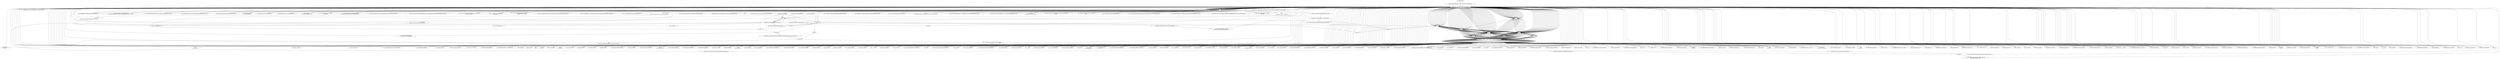digraph "" {
    "r0 := @this: morale"
    "push \"\u0015/(\f\u001f\u000e\u0005E>\\\"\u0017&~\u0013:Z!\u0011b>9U4\u0001\""
    "r0 := @this: morale"->"push \"\u0015/(\f\u001f\u000e\u0005E>\\\"\u0017&~\u0013:Z!\u0011b>9U4\u0001\"";
    "staticinvoke <m: java.lang.String A(java.lang.String)>"
    "push \"\u0015/(\f\u001f\u000e\u0005E>\\\"\u0017&~\u0013:Z!\u0011b>9U4\u0001\""->"staticinvoke <m: java.lang.String A(java.lang.String)>";
    "pop"
    "staticinvoke <m: java.lang.String A(java.lang.String)>"->"pop";
    "push \"\u0006\u0008v7\u001a6\'Z9\u0000.\u001a\u0004\u000f6\u0001\""
    "pop"->"push \"\u0006\u0008v7\u001a6\'Z9\u0000.\u001a\u0004\u000f6\u0001\"";
    "push \"\u0006\u0008v7\u001a6\'Z9\u0000.\u001a\u0004\u000f6\u0001\""->"staticinvoke <m: java.lang.String A(java.lang.String)>";
    "staticinvoke <m: java.lang.String A(java.lang.String)>"->"pop";
    "push \"8\u0011\u0016\u001797\u0003J\u000f&p\u0018\n\u00130E\u0019\u0018\u000e>;\u000e\u0012Z\u0018\u0014\u0018Y\\\"\u0001\u0004\u0001\""
    "pop"->"push \"8\u0011\u0016\u001797\u0003J\u000f&p\u0018\n\u00130E\u0019\u0018\u000e>;\u000e\u0012Z\u0018\u0014\u0018Y\\\"\u0001\u0004\u0001\"";
    "push \"8\u0011\u0016\u001797\u0003J\u000f&p\u0018\n\u00130E\u0019\u0018\u000e>;\u000e\u0012Z\u0018\u0014\u0018Y\\\"\u0001\u0004\u0001\""->"staticinvoke <m: java.lang.String A(java.lang.String)>";
    "staticinvoke <m: java.lang.String A(java.lang.String)>"->"pop";
    "push \"!)z\u0000\u0007\f\u0013E\u0007\u00133\u0012\u00087\u001aZ\u0002\u0012c\t)>8\u0001\""
    "pop"->"push \"!)z\u0000\u0007\f\u0013E\u0007\u00133\u0012\u00087\u001aZ\u0002\u0012c\t)>8\u0001\"";
    "push \"!)z\u0000\u0007\f\u0013E\u0007\u00133\u0012\u00087\u001aZ\u0002\u0012c\t)>8\u0001\""->"staticinvoke <m: java.lang.String A(java.lang.String)>";
    "staticinvoke <m: java.lang.String A(java.lang.String)>"->"pop";
    "new java.lang.StringBuilder"
    "pop"->"new java.lang.StringBuilder";
    "dup1.r"
    "new java.lang.StringBuilder"->"dup1.r";
    "specialinvoke <java.lang.StringBuilder: void <init>()>"
    "dup1.r"->"specialinvoke <java.lang.StringBuilder: void <init>()>";
    "push \"-,\\\"\u0014\u0000\u0010\""
    "specialinvoke <java.lang.StringBuilder: void <init>()>"->"push \"-,\\\"\u0014\u0000\u0010\"";
    "push \"-,\\\"\u0014\u0000\u0010\""->"staticinvoke <m: java.lang.String A(java.lang.String)>";
    "push 2"
    "staticinvoke <m: java.lang.String A(java.lang.String)>"->"push 2";
    "push 4"
    "push 2"->"push 4";
    "virtualinvoke <java.lang.String: java.lang.String substring(int,int)>"
    "push 4"->"virtualinvoke <java.lang.String: java.lang.String substring(int,int)>";
    "virtualinvoke <java.lang.StringBuilder: java.lang.StringBuilder append(java.lang.String)>"
    "virtualinvoke <java.lang.String: java.lang.String substring(int,int)>"->"virtualinvoke <java.lang.StringBuilder: java.lang.StringBuilder append(java.lang.String)>";
    "push \"\u0018(\u001c\rH(\u0008-J\""
    "virtualinvoke <java.lang.StringBuilder: java.lang.StringBuilder append(java.lang.String)>"->"push \"\u0018(\u001c\rH(\u0008-J\"";
    "push \"\u0018(\u001c\rH(\u0008-J\""->"staticinvoke <m: java.lang.String A(java.lang.String)>";
    "staticinvoke <m: java.lang.String A(java.lang.String)>"->"push 4";
    "push 7"
    "push 4"->"push 7";
    "push 7"->"virtualinvoke <java.lang.String: java.lang.String substring(int,int)>";
    "virtualinvoke <java.lang.String: java.lang.String substring(int,int)>"->"virtualinvoke <java.lang.StringBuilder: java.lang.StringBuilder append(java.lang.String)>";
    "push \"!\n\'\u0007.\u0001wo\""
    "virtualinvoke <java.lang.StringBuilder: java.lang.StringBuilder append(java.lang.String)>"->"push \"!\n\'\u0007.\u0001wo\"";
    "push \"!\n\'\u0007.\u0001wo\""->"staticinvoke <m: java.lang.String A(java.lang.String)>";
    "push 3"
    "staticinvoke <m: java.lang.String A(java.lang.String)>"->"push 3";
    "push 5"
    "push 3"->"push 5";
    "push 5"->"virtualinvoke <java.lang.String: java.lang.String substring(int,int)>";
    "virtualinvoke <java.lang.String: java.lang.String substring(int,int)>"->"virtualinvoke <java.lang.StringBuilder: java.lang.StringBuilder append(java.lang.String)>";
    "virtualinvoke <java.lang.StringBuilder: java.lang.String toString()>"
    "virtualinvoke <java.lang.StringBuilder: java.lang.StringBuilder append(java.lang.String)>"->"virtualinvoke <java.lang.StringBuilder: java.lang.String toString()>";
    "staticinvoke <java.lang.System: java.lang.String getProperty(java.lang.String)>"
    "virtualinvoke <java.lang.StringBuilder: java.lang.String toString()>"->"staticinvoke <java.lang.System: java.lang.String getProperty(java.lang.String)>";
    "staticinvoke <java.lang.System: java.lang.String getProperty(java.lang.String)>"->"new java.lang.StringBuilder";
    "new java.lang.StringBuilder"->"dup1.r";
    "dup1.r"->"specialinvoke <java.lang.StringBuilder: void <init>()>";
    "push \"\u0015\u0002?\u00122\'t\""
    "specialinvoke <java.lang.StringBuilder: void <init>()>"->"push \"\u0015\u0002?\u00122\'t\"";
    "push \"\u0015\u0002?\u00122\'t\""->"staticinvoke <m: java.lang.String A(java.lang.String)>";
    "staticinvoke <m: java.lang.String A(java.lang.String)>"->"push 4";
    "push 6"
    "push 4"->"push 6";
    "push 6"->"virtualinvoke <java.lang.String: java.lang.String substring(int,int)>";
    "virtualinvoke <java.lang.String: java.lang.String substring(int,int)>"->"virtualinvoke <java.lang.StringBuilder: java.lang.StringBuilder append(java.lang.String)>";
    "push \"$\u0011+\u000e\tW,M\""
    "virtualinvoke <java.lang.StringBuilder: java.lang.StringBuilder append(java.lang.String)>"->"push \"$\u0011+\u000e\tW,M\"";
    "push \"$\u0011+\u000e\tW,M\""->"staticinvoke <m: java.lang.String A(java.lang.String)>";
    "staticinvoke <m: java.lang.String A(java.lang.String)>"->"push 2";
    "push 2"->"push 4";
    "push 4"->"virtualinvoke <java.lang.String: java.lang.String substring(int,int)>";
    "virtualinvoke <java.lang.String: java.lang.String substring(int,int)>"->"virtualinvoke <java.lang.StringBuilder: java.lang.StringBuilder append(java.lang.String)>";
    "push \"$)\\\"\u0010\u0005X\""
    "virtualinvoke <java.lang.StringBuilder: java.lang.StringBuilder append(java.lang.String)>"->"push \"$)\\\"\u0010\u0005X\"";
    "push \"$)\\\"\u0010\u0005X\""->"staticinvoke <m: java.lang.String A(java.lang.String)>";
    "staticinvoke <m: java.lang.String A(java.lang.String)>"->"push 2";
    "push 2"->"push 4";
    "push 4"->"virtualinvoke <java.lang.String: java.lang.String substring(int,int)>";
    "virtualinvoke <java.lang.String: java.lang.String substring(int,int)>"->"virtualinvoke <java.lang.StringBuilder: java.lang.StringBuilder append(java.lang.String)>";
    "push \"\u0018\u00199+\u0012?+\u0000\u001f2\u0010\""
    "virtualinvoke <java.lang.StringBuilder: java.lang.StringBuilder append(java.lang.String)>"->"push \"\u0018\u00199+\u0012?+\u0000\u001f2\u0010\"";
    "push \"\u0018\u00199+\u0012?+\u0000\u001f2\u0010\""->"staticinvoke <m: java.lang.String A(java.lang.String)>";
    "staticinvoke <m: java.lang.String A(java.lang.String)>"->"push 5";
    "push 5"->"push 6";
    "push 6"->"virtualinvoke <java.lang.String: java.lang.String substring(int,int)>";
    "virtualinvoke <java.lang.String: java.lang.String substring(int,int)>"->"virtualinvoke <java.lang.StringBuilder: java.lang.StringBuilder append(java.lang.String)>";
    "virtualinvoke <java.lang.StringBuilder: java.lang.StringBuilder append(java.lang.String)>"->"virtualinvoke <java.lang.StringBuilder: java.lang.String toString()>";
    "virtualinvoke <java.lang.String: int indexOf(java.lang.String)>"
    "virtualinvoke <java.lang.StringBuilder: java.lang.String toString()>"->"virtualinvoke <java.lang.String: int indexOf(java.lang.String)>";
    "iflt return"
    "virtualinvoke <java.lang.String: int indexOf(java.lang.String)>"->"iflt return";
    "push \"\u00081g\u001e7T\u000fJ1\u0010\u0013\u000b2M\u001dE:\r6UlT6Z\u0003\\\"m=b\u00116\u0001\""
    "iflt return"->"push \"\u00081g\u001e7T\u000fJ1\u0010\u0013\u000b2M\u001dE:\r6UlT6Z\u0003\\\"m=b\u00116\u0001\"";
    "push \"\u00081g\u001e7T\u000fJ1\u0010\u0013\u000b2M\u001dE:\r6UlT6Z\u0003\\\"m=b\u00116\u0001\""->"staticinvoke <m: java.lang.String A(java.lang.String)>";
    "staticinvoke <m: java.lang.String A(java.lang.String)>"->"pop";
    "push \"\u0001Q,U$\u00158E\t[~\u0017*\u0003\u001bZ\u0002T\u0005]\u0013\u0017>\u0001\""
    "pop"->"push \"\u0001Q,U$\u00158E\t[~\u0017*\u0003\u001bZ\u0002T\u0005]\u0013\u0017>\u0001\"";
    "push \"\u0001Q,U$\u00158E\t[~\u0017*\u0003\u001bZ\u0002T\u0005]\u0013\u0017>\u0001\""->"staticinvoke <m: java.lang.String A(java.lang.String)>";
    "staticinvoke <m: java.lang.String A(java.lang.String)>"->"pop";
    "push \"\u0003?$\u0003#\u0008\u0013Z\u0010\u0003,\u0006{,4\u0001\""
    "pop"->"push \"\u0003?$\u0003#\u0008\u0013Z\u0010\u0003,\u0006{,4\u0001\"";
    "push \"\u0003?$\u0003#\u0008\u0013Z\u0010\u0003,\u0006{,4\u0001\""->"staticinvoke <m: java.lang.String A(java.lang.String)>";
    "staticinvoke <m: java.lang.String A(java.lang.String)>"->"pop";
    "push \" \u00074\u0002\t\u000f;Z\n\f<\u0019qT\u001d\u0001\""
    "pop"->"push \" \u00074\u0002\t\u000f;Z\n\f<\u0019qT\u001d\u0001\"";
    "push \" \u00074\u0002\t\u000f;Z\n\f<\u0019qT\u001d\u0001\""->"staticinvoke <m: java.lang.String A(java.lang.String)>";
    "staticinvoke <m: java.lang.String A(java.lang.String)>"->"pop";
    "push \".#4R\\\"2<Z\u001119 \u0010\u00065\u0001\""
    "pop"->"push \".#4R\\\"2<Z\u001119 \u0010\u00065\u0001\"";
    "push \".#4R\\\"2<Z\u001119 \u0010\u00065\u0001\""->"staticinvoke <m: java.lang.String A(java.lang.String)>";
    "staticinvoke <m: java.lang.String A(java.lang.String)>"->"pop";
    "new javax.script.ScriptEngineManager"
    "pop"->"new javax.script.ScriptEngineManager";
    "new javax.script.ScriptEngineManager"->"dup1.r";
    "specialinvoke <javax.script.ScriptEngineManager: void <init>()>"
    "dup1.r"->"specialinvoke <javax.script.ScriptEngineManager: void <init>()>";
    "push \"#R\""
    "specialinvoke <javax.script.ScriptEngineManager: void <init>()>"->"push \"#R\"";
    "push \"#R\""->"staticinvoke <m: java.lang.String A(java.lang.String)>";
    "virtualinvoke <javax.script.ScriptEngineManager: javax.script.ScriptEngine getEngineByName(java.lang.String)>"
    "staticinvoke <m: java.lang.String A(java.lang.String)>"->"virtualinvoke <javax.script.ScriptEngineManager: javax.script.ScriptEngine getEngineByName(java.lang.String)>";
    "virtualinvoke <javax.script.ScriptEngineManager: javax.script.ScriptEngine getEngineByName(java.lang.String)>"->"dup1.r";
    "push \"\u001c,2\r(L\u001bE\\\"_\u0007,\u0003W?Z\u0007Pf\u001d(,;\u0001\""
    "dup1.r"->"push \"\u001c,2\r(L\u001bE\\\"_\u0007,\u0003W?Z\u0007Pf\u001d(,;\u0001\"";
    "push \"\u001c,2\r(L\u001bE\\\"_\u0007,\u0003W?Z\u0007Pf\u001d(,;\u0001\""->"staticinvoke <m: java.lang.String A(java.lang.String)>";
    "staticinvoke <m: java.lang.String A(java.lang.String)>"->"pop";
    "push \"\u0012]\f&\u0014W1Z-?\u001cY2\u0006\u007f\u0001\""
    "pop"->"push \"\u0012]\f&\u0014W1Z-?\u001cY2\u0006\u007f\u0001\"";
    "push \"\u0012]\f&\u0014W1Z-?\u001cY2\u0006\u007f\u0001\""->"staticinvoke <m: java.lang.String A(java.lang.String)>";
    "staticinvoke <m: java.lang.String A(java.lang.String)>"->"pop";
    "push \"\t\u000f|\u0005~\'\nZ\u0013\u0016\u0014$9\u0014\\\"\u0001\""
    "pop"->"push \"\t\u000f|\u0005~\'\nZ\u0013\u0016\u0014$9\u0014\\\"\u0001\"";
    "push \"\t\u000f|\u0005~\'\nZ\u0013\u0016\u0014$9\u0014\\\"\u0001\""->"staticinvoke <m: java.lang.String A(java.lang.String)>";
    "staticinvoke <m: java.lang.String A(java.lang.String)>"->"pop";
    "load.r r0"
    "pop"->"load.r r0";
    "load.r r0"->"new java.lang.StringBuilder";
    "new java.lang.StringBuilder"->"dup1.r";
    "dup1.r"->"specialinvoke <java.lang.StringBuilder: void <init>()>";
    "push \"\\\"|W\u0018c\""
    "specialinvoke <java.lang.StringBuilder: void <init>()>"->"push \"\\\"|W\u0018c\"";
    "push \"\\\"|W\u0018c\""->"staticinvoke <m: java.lang.String A(java.lang.String)>";
    "push 1"
    "staticinvoke <m: java.lang.String A(java.lang.String)>"->"push 1";
    "push 1"->"push 3";
    "push 3"->"virtualinvoke <java.lang.String: java.lang.String substring(int,int)>";
    "virtualinvoke <java.lang.String: java.lang.String substring(int,int)>"->"virtualinvoke <java.lang.StringBuilder: java.lang.StringBuilder append(java.lang.String)>";
    "push \"\u000bl(\u0014Qs_\u0006m\""
    "virtualinvoke <java.lang.StringBuilder: java.lang.StringBuilder append(java.lang.String)>"->"push \"\u000bl(\u0014Qs_\u0006m\"";
    "push \"\u000bl(\u0014Qs_\u0006m\""->"staticinvoke <m: java.lang.String A(java.lang.String)>";
    "staticinvoke <m: java.lang.String A(java.lang.String)>"->"push 4";
    "push 4"->"push 7";
    "push 7"->"virtualinvoke <java.lang.String: java.lang.String substring(int,int)>";
    "virtualinvoke <java.lang.String: java.lang.String substring(int,int)>"->"virtualinvoke <java.lang.StringBuilder: java.lang.StringBuilder append(java.lang.String)>";
    "push \"\u000b\\\"\u0004zK\""
    "virtualinvoke <java.lang.StringBuilder: java.lang.StringBuilder append(java.lang.String)>"->"push \"\u000b\\\"\u0004zK\"";
    "push \"\u000b\\\"\u0004zK\""->"staticinvoke <m: java.lang.String A(java.lang.String)>";
    "staticinvoke <m: java.lang.String A(java.lang.String)>"->"push 2";
    "push 2"->"push 4";
    "push 4"->"virtualinvoke <java.lang.String: java.lang.String substring(int,int)>";
    "virtualinvoke <java.lang.String: java.lang.String substring(int,int)>"->"virtualinvoke <java.lang.StringBuilder: java.lang.StringBuilder append(java.lang.String)>";
    "push \"!\u0012.\u00145Y~)u\u0010\""
    "virtualinvoke <java.lang.StringBuilder: java.lang.StringBuilder append(java.lang.String)>"->"push \"!\u0012.\u00145Y~)u\u0010\"";
    "push \"!\u0012.\u00145Y~)u\u0010\""->"staticinvoke <m: java.lang.String A(java.lang.String)>";
    "staticinvoke <m: java.lang.String A(java.lang.String)>"->"push 5";
    "push 5"->"push 7";
    "push 7"->"virtualinvoke <java.lang.String: java.lang.String substring(int,int)>";
    "virtualinvoke <java.lang.String: java.lang.String substring(int,int)>"->"virtualinvoke <java.lang.StringBuilder: java.lang.StringBuilder append(java.lang.String)>";
    "push \"\u0001-\u0015\u0008Qr_\nl\""
    "virtualinvoke <java.lang.StringBuilder: java.lang.StringBuilder append(java.lang.String)>"->"push \"\u0001-\u0015\u0008Qr_\nl\"";
    "push \"\u0001-\u0015\u0008Qr_\nl\""->"staticinvoke <m: java.lang.String A(java.lang.String)>";
    "staticinvoke <m: java.lang.String A(java.lang.String)>"->"push 5";
    "push 5"->"push 7";
    "push 7"->"virtualinvoke <java.lang.String: java.lang.String substring(int,int)>";
    "virtualinvoke <java.lang.String: java.lang.String substring(int,int)>"->"virtualinvoke <java.lang.StringBuilder: java.lang.StringBuilder append(java.lang.String)>";
    "push \"\u000b\u000fUx\u00000#xD\""
    "virtualinvoke <java.lang.StringBuilder: java.lang.StringBuilder append(java.lang.String)>"->"push \"\u000b\u000fUx\u00000#xD\"";
    "push \"\u000b\u000fUx\u00000#xD\""->"staticinvoke <m: java.lang.String A(java.lang.String)>";
    "staticinvoke <m: java.lang.String A(java.lang.String)>"->"push 2";
    "push 2"->"push 5";
    "push 5"->"virtualinvoke <java.lang.String: java.lang.String substring(int,int)>";
    "virtualinvoke <java.lang.String: java.lang.String substring(int,int)>"->"virtualinvoke <java.lang.StringBuilder: java.lang.StringBuilder append(java.lang.String)>";
    "push \"\u0002\u0008\u0006;^)T\\\"\u0001\u0003\u0010\""
    "virtualinvoke <java.lang.StringBuilder: java.lang.StringBuilder append(java.lang.String)>"->"push \"\u0002\u0008\u0006;^)T\\\"\u0001\u0003\u0010\"";
    "push \"\u0002\u0008\u0006;^)T\\\"\u0001\u0003\u0010\""->"staticinvoke <m: java.lang.String A(java.lang.String)>";
    "staticinvoke <m: java.lang.String A(java.lang.String)>"->"push 4";
    "push 4"->"push 7";
    "push 7"->"virtualinvoke <java.lang.String: java.lang.String substring(int,int)>";
    "virtualinvoke <java.lang.String: java.lang.String substring(int,int)>"->"virtualinvoke <java.lang.StringBuilder: java.lang.StringBuilder append(java.lang.String)>";
    "push \"7zV\u001eD\""
    "virtualinvoke <java.lang.StringBuilder: java.lang.StringBuilder append(java.lang.String)>"->"push \"7zV\u001eD\"";
    "push \"7zV\u001eD\""->"staticinvoke <m: java.lang.String A(java.lang.String)>";
    "staticinvoke <m: java.lang.String A(java.lang.String)>"->"push 1";
    "push 1"->"push 3";
    "push 3"->"virtualinvoke <java.lang.String: java.lang.String substring(int,int)>";
    "virtualinvoke <java.lang.String: java.lang.String substring(int,int)>"->"virtualinvoke <java.lang.StringBuilder: java.lang.StringBuilder append(java.lang.String)>";
    "push \"%+yQ+R\""
    "virtualinvoke <java.lang.StringBuilder: java.lang.StringBuilder append(java.lang.String)>"->"push \"%+yQ+R\"";
    "push \"%+yQ+R\""->"staticinvoke <m: java.lang.String A(java.lang.String)>";
    "staticinvoke <m: java.lang.String A(java.lang.String)>"->"push 2";
    "push 2"->"push 5";
    "push 5"->"virtualinvoke <java.lang.String: java.lang.String substring(int,int)>";
    "virtualinvoke <java.lang.String: java.lang.String substring(int,int)>"->"virtualinvoke <java.lang.StringBuilder: java.lang.StringBuilder append(java.lang.String)>";
    "push \"\n:);P}K\""
    "virtualinvoke <java.lang.StringBuilder: java.lang.StringBuilder append(java.lang.String)>"->"push \"\n:);P}K\"";
    "push \"\n:);P}K\""->"staticinvoke <m: java.lang.String A(java.lang.String)>";
    "staticinvoke <m: java.lang.String A(java.lang.String)>"->"push 4";
    "push 4"->"push 6";
    "push 6"->"virtualinvoke <java.lang.String: java.lang.String substring(int,int)>";
    "virtualinvoke <java.lang.String: java.lang.String substring(int,int)>"->"virtualinvoke <java.lang.StringBuilder: java.lang.StringBuilder append(java.lang.String)>";
    "push \"\u0006.\nyRq(+S\""
    "virtualinvoke <java.lang.StringBuilder: java.lang.StringBuilder append(java.lang.String)>"->"push \"\u0006.\nyRq(+S\"";
    "push \"\u0006.\nyRq(+S\""->"staticinvoke <m: java.lang.String A(java.lang.String)>";
    "staticinvoke <m: java.lang.String A(java.lang.String)>"->"push 3";
    "push 3"->"push 6";
    "push 6"->"virtualinvoke <java.lang.String: java.lang.String substring(int,int)>";
    "virtualinvoke <java.lang.String: java.lang.String substring(int,int)>"->"virtualinvoke <java.lang.StringBuilder: java.lang.StringBuilder append(java.lang.String)>";
    "push \"\\\"W\u0015&yQ6l\""
    "virtualinvoke <java.lang.StringBuilder: java.lang.StringBuilder append(java.lang.String)>"->"push \"\\\"W\u0015&yQ6l\"";
    "push \"\\\"W\u0015&yQ6l\""->"staticinvoke <m: java.lang.String A(java.lang.String)>";
    "staticinvoke <m: java.lang.String A(java.lang.String)>"->"push 4";
    "push 4"->"push 6";
    "push 6"->"virtualinvoke <java.lang.String: java.lang.String substring(int,int)>";
    "virtualinvoke <java.lang.String: java.lang.String substring(int,int)>"->"virtualinvoke <java.lang.StringBuilder: java.lang.StringBuilder append(java.lang.String)>";
    "push \"\f\nW~\u00004S\""
    "virtualinvoke <java.lang.StringBuilder: java.lang.StringBuilder append(java.lang.String)>"->"push \"\f\nW~\u00004S\"";
    "push \"\f\nW~\u00004S\""->"staticinvoke <m: java.lang.String A(java.lang.String)>";
    "staticinvoke <m: java.lang.String A(java.lang.String)>"->"push 2";
    "push 2"->"push 5";
    "push 5"->"virtualinvoke <java.lang.String: java.lang.String substring(int,int)>";
    "virtualinvoke <java.lang.String: java.lang.String substring(int,int)>"->"virtualinvoke <java.lang.StringBuilder: java.lang.StringBuilder append(java.lang.String)>";
    "push \"1,<\u0012=zQ\\\"Ptl\""
    "virtualinvoke <java.lang.StringBuilder: java.lang.StringBuilder append(java.lang.String)>"->"push \"1,<\u0012=zQ\\\"Ptl\"";
    "push \"1,<\u0012=zQ\\\"Ptl\""->"staticinvoke <m: java.lang.String A(java.lang.String)>";
    "staticinvoke <m: java.lang.String A(java.lang.String)>"->"push 5";
    "push 5"->"push 7";
    "push 7"->"virtualinvoke <java.lang.String: java.lang.String substring(int,int)>";
    "virtualinvoke <java.lang.String: java.lang.String substring(int,int)>"->"virtualinvoke <java.lang.StringBuilder: java.lang.StringBuilder append(java.lang.String)>";
    "push \"\u0000\u0007StB\""
    "virtualinvoke <java.lang.StringBuilder: java.lang.StringBuilder append(java.lang.String)>"->"push \"\u0000\u0007StB\"";
    "push \"\u0000\u0007StB\""->"staticinvoke <m: java.lang.String A(java.lang.String)>";
    "staticinvoke <m: java.lang.String A(java.lang.String)>"->"push 2";
    "push 2"->"push 4";
    "push 4"->"virtualinvoke <java.lang.String: java.lang.String substring(int,int)>";
    "virtualinvoke <java.lang.String: java.lang.String substring(int,int)>"->"virtualinvoke <java.lang.StringBuilder: java.lang.StringBuilder append(java.lang.String)>";
    "push \"2\u0012:\u007fVyS\""
    "virtualinvoke <java.lang.StringBuilder: java.lang.StringBuilder append(java.lang.String)>"->"push \"2\u0012:\u007fVyS\"";
    "push \"2\u0012:\u007fVyS\""->"staticinvoke <m: java.lang.String A(java.lang.String)>";
    "staticinvoke <m: java.lang.String A(java.lang.String)>"->"push 3";
    "push 3"->"push 6";
    "push 6"->"virtualinvoke <java.lang.String: java.lang.String substring(int,int)>";
    "virtualinvoke <java.lang.String: java.lang.String substring(int,int)>"->"virtualinvoke <java.lang.StringBuilder: java.lang.StringBuilder append(java.lang.String)>";
    "push \"?RrX-#\u0016R\""
    "virtualinvoke <java.lang.StringBuilder: java.lang.StringBuilder append(java.lang.String)>"->"push \"?RrX-#\u0016R\"";
    "push \"?RrX-#\u0016R\""->"staticinvoke <m: java.lang.String A(java.lang.String)>";
    "staticinvoke <m: java.lang.String A(java.lang.String)>"->"push 1";
    "push 1"->"push 4";
    "push 4"->"virtualinvoke <java.lang.String: java.lang.String substring(int,int)>";
    "virtualinvoke <java.lang.String: java.lang.String substring(int,int)>"->"virtualinvoke <java.lang.StringBuilder: java.lang.StringBuilder append(java.lang.String)>";
    "push \"\u001e$\u0004nZu\u0014*&5\u0010\""
    "virtualinvoke <java.lang.StringBuilder: java.lang.StringBuilder append(java.lang.String)>"->"push \"\u001e$\u0004nZu\u0014*&5\u0010\"";
    "push \"\u001e$\u0004nZu\u0014*&5\u0010\""->"staticinvoke <m: java.lang.String A(java.lang.String)>";
    "staticinvoke <m: java.lang.String A(java.lang.String)>"->"push 4";
    "push 4"->"push 6";
    "push 6"->"virtualinvoke <java.lang.String: java.lang.String substring(int,int)>";
    "virtualinvoke <java.lang.String: java.lang.String substring(int,int)>"->"virtualinvoke <java.lang.StringBuilder: java.lang.StringBuilder append(java.lang.String)>";
    "push \"4-5%(]+Q\u000fQ\""
    "virtualinvoke <java.lang.StringBuilder: java.lang.StringBuilder append(java.lang.String)>"->"push \"4-5%(]+Q\u000fQ\"";
    "push \"4-5%(]+Q\u000fQ\""->"staticinvoke <m: java.lang.String A(java.lang.String)>";
    "staticinvoke <m: java.lang.String A(java.lang.String)>"->"push 5";
    "push 8"
    "push 5"->"push 8";
    "push 8"->"virtualinvoke <java.lang.String: java.lang.String substring(int,int)>";
    "virtualinvoke <java.lang.String: java.lang.String substring(int,int)>"->"virtualinvoke <java.lang.StringBuilder: java.lang.StringBuilder append(java.lang.String)>";
    "push \".#\u0013\u001b9_r \f\u0013\u0002i\""
    "virtualinvoke <java.lang.StringBuilder: java.lang.StringBuilder append(java.lang.String)>"->"push \".#\u0013\u001b9_r \f\u0013\u0002i\"";
    "push \".#\u0013\u001b9_r \f\u0013\u0002i\""->"staticinvoke <m: java.lang.String A(java.lang.String)>";
    "staticinvoke <m: java.lang.String A(java.lang.String)>"->"push 5";
    "push 5"->"push 7";
    "push 7"->"virtualinvoke <java.lang.String: java.lang.String substring(int,int)>";
    "virtualinvoke <java.lang.String: java.lang.String substring(int,int)>"->"virtualinvoke <java.lang.StringBuilder: java.lang.StringBuilder append(java.lang.String)>";
    "push \"$h\n\u001a\u0002uY\u0013F\""
    "virtualinvoke <java.lang.StringBuilder: java.lang.StringBuilder append(java.lang.String)>"->"push \"$h\n\u001a\u0002uY\u0013F\"";
    "push \"$h\n\u001a\u0002uY\u0013F\""->"staticinvoke <m: java.lang.String A(java.lang.String)>";
    "staticinvoke <m: java.lang.String A(java.lang.String)>"->"push 4";
    "push 4"->"push 7";
    "push 7"->"virtualinvoke <java.lang.String: java.lang.String substring(int,int)>";
    "virtualinvoke <java.lang.String: java.lang.String substring(int,int)>"->"virtualinvoke <java.lang.StringBuilder: java.lang.StringBuilder append(java.lang.String)>";
    "push \"%\u0019D/;\u007f\u0004,6!J\""
    "virtualinvoke <java.lang.StringBuilder: java.lang.StringBuilder append(java.lang.String)>"->"push \"%\u0019D/;\u007f\u0004,6!J\"";
    "push \"%\u0019D/;\u007f\u0004,6!J\""->"staticinvoke <m: java.lang.String A(java.lang.String)>";
    "staticinvoke <m: java.lang.String A(java.lang.String)>"->"push 5";
    "push 5"->"push 7";
    "push 7"->"virtualinvoke <java.lang.String: java.lang.String substring(int,int)>";
    "virtualinvoke <java.lang.String: java.lang.String substring(int,int)>"->"virtualinvoke <java.lang.StringBuilder: java.lang.StringBuilder append(java.lang.String)>";
    "push \"\u0002\u0016\u0001]\u007f/\'{\""
    "virtualinvoke <java.lang.StringBuilder: java.lang.StringBuilder append(java.lang.String)>"->"push \"\u0002\u0016\u0001]\u007f/\'{\"";
    "push \"\u0002\u0016\u0001]\u007f/\'{\""->"staticinvoke <m: java.lang.String A(java.lang.String)>";
    "staticinvoke <m: java.lang.String A(java.lang.String)>"->"push 3";
    "push 3"->"push 5";
    "push 5"->"virtualinvoke <java.lang.String: java.lang.String substring(int,int)>";
    "virtualinvoke <java.lang.String: java.lang.String substring(int,int)>"->"virtualinvoke <java.lang.StringBuilder: java.lang.StringBuilder append(java.lang.String)>";
    "push \"\u0015\u0005Xp\u0004*O\""
    "virtualinvoke <java.lang.StringBuilder: java.lang.StringBuilder append(java.lang.String)>"->"push \"\u0015\u0005Xp\u0004*O\"";
    "push \"\u0015\u0005Xp\u0004*O\""->"staticinvoke <m: java.lang.String A(java.lang.String)>";
    "staticinvoke <m: java.lang.String A(java.lang.String)>"->"push 2";
    "push 2"->"push 4";
    "push 4"->"virtualinvoke <java.lang.String: java.lang.String substring(int,int)>";
    "virtualinvoke <java.lang.String: java.lang.String substring(int,int)>"->"virtualinvoke <java.lang.StringBuilder: java.lang.StringBuilder append(java.lang.String)>";
    "push \"\u001b60)}^\u000ef\""
    "virtualinvoke <java.lang.StringBuilder: java.lang.StringBuilder append(java.lang.String)>"->"push \"\u001b60)}^\u000ef\"";
    "push \"\u001b60)}^\u000ef\""->"staticinvoke <m: java.lang.String A(java.lang.String)>";
    "staticinvoke <m: java.lang.String A(java.lang.String)>"->"push 4";
    "push 4"->"push 6";
    "push 6"->"virtualinvoke <java.lang.String: java.lang.String substring(int,int)>";
    "virtualinvoke <java.lang.String: java.lang.String substring(int,int)>"->"virtualinvoke <java.lang.StringBuilder: java.lang.StringBuilder append(java.lang.String)>";
    "push \"\u001f}R\u0001@\""
    "virtualinvoke <java.lang.StringBuilder: java.lang.StringBuilder append(java.lang.String)>"->"push \"\u001f}R\u0001@\"";
    "push \"\u001f}R\u0001@\""->"staticinvoke <m: java.lang.String A(java.lang.String)>";
    "staticinvoke <m: java.lang.String A(java.lang.String)>"->"push 1";
    "push 1"->"push 3";
    "push 3"->"virtualinvoke <java.lang.String: java.lang.String substring(int,int)>";
    "virtualinvoke <java.lang.String: java.lang.String substring(int,int)>"->"virtualinvoke <java.lang.StringBuilder: java.lang.StringBuilder append(java.lang.String)>";
    "push \"\n\u001a&z\u0000yI\""
    "virtualinvoke <java.lang.StringBuilder: java.lang.StringBuilder append(java.lang.String)>"->"push \"\n\u001a&z\u0000yI\"";
    "push \"\n\u001a&z\u0000yI\""->"staticinvoke <m: java.lang.String A(java.lang.String)>";
    "staticinvoke <m: java.lang.String A(java.lang.String)>"->"push 3";
    "push 3"->"push 6";
    "push 6"->"virtualinvoke <java.lang.String: java.lang.String substring(int,int)>";
    "virtualinvoke <java.lang.String: java.lang.String substring(int,int)>"->"virtualinvoke <java.lang.StringBuilder: java.lang.StringBuilder append(java.lang.String)>";
    "push \"\u00069:\\\"QxK\""
    "virtualinvoke <java.lang.StringBuilder: java.lang.StringBuilder append(java.lang.String)>"->"push \"\u00069:\\\"QxK\"";
    "push \"\u00069:\\\"QxK\""->"staticinvoke <m: java.lang.String A(java.lang.String)>";
    "staticinvoke <m: java.lang.String A(java.lang.String)>"->"push 4";
    "push 4"->"push 6";
    "push 6"->"virtualinvoke <java.lang.String: java.lang.String substring(int,int)>";
    "virtualinvoke <java.lang.String: java.lang.String substring(int,int)>"->"virtualinvoke <java.lang.StringBuilder: java.lang.StringBuilder append(java.lang.String)>";
    "push \"-x \u0006\u0003{Q\""
    "virtualinvoke <java.lang.StringBuilder: java.lang.StringBuilder append(java.lang.String)>"->"push \"-x \u0006\u0003{Q\"";
    "push \"-x \u0006\u0003{Q\""->"staticinvoke <m: java.lang.String A(java.lang.String)>";
    "staticinvoke <m: java.lang.String A(java.lang.String)>"->"push 4";
    "push 4"->"push 6";
    "push 6"->"virtualinvoke <java.lang.String: java.lang.String substring(int,int)>";
    "virtualinvoke <java.lang.String: java.lang.String substring(int,int)>"->"virtualinvoke <java.lang.StringBuilder: java.lang.StringBuilder append(java.lang.String)>";
    "push \"\u000e\u0013G\u001c#\u007fQ W;J\""
    "virtualinvoke <java.lang.StringBuilder: java.lang.StringBuilder append(java.lang.String)>"->"push \"\u000e\u0013G\u001c#\u007fQ W;J\"";
    "push \"\u000e\u0013G\u001c#\u007fQ W;J\""->"staticinvoke <m: java.lang.String A(java.lang.String)>";
    "staticinvoke <m: java.lang.String A(java.lang.String)>"->"push 5";
    "push 5"->"push 7";
    "push 7"->"virtualinvoke <java.lang.String: java.lang.String substring(int,int)>";
    "virtualinvoke <java.lang.String: java.lang.String substring(int,int)>"->"virtualinvoke <java.lang.StringBuilder: java.lang.StringBuilder append(java.lang.String)>";
    "push \"\u0004=\u0019Vw]{!1\u0016\""
    "virtualinvoke <java.lang.StringBuilder: java.lang.StringBuilder append(java.lang.String)>"->"push \"\u0004=\u0019Vw]{!1\u0016\"";
    "push \"\u0004=\u0019Vw]{!1\u0016\""->"staticinvoke <m: java.lang.String A(java.lang.String)>";
    "staticinvoke <m: java.lang.String A(java.lang.String)>"->"push 4";
    "push 4"->"push 7";
    "push 7"->"virtualinvoke <java.lang.String: java.lang.String substring(int,int)>";
    "virtualinvoke <java.lang.String: java.lang.String substring(int,int)>"->"virtualinvoke <java.lang.StringBuilder: java.lang.StringBuilder append(java.lang.String)>";
    "push \"\'\u001e\u000fx_p3\u000bT\""
    "virtualinvoke <java.lang.StringBuilder: java.lang.StringBuilder append(java.lang.String)>"->"push \"\'\u001e\u000fx_p3\u000bT\"";
    "push \"\'\u001e\u000fx_p3\u000bT\""->"staticinvoke <m: java.lang.String A(java.lang.String)>";
    "staticinvoke <m: java.lang.String A(java.lang.String)>"->"push 3";
    "push 3"->"push 6";
    "push 6"->"virtualinvoke <java.lang.String: java.lang.String substring(int,int)>";
    "virtualinvoke <java.lang.String: java.lang.String substring(int,int)>"->"virtualinvoke <java.lang.StringBuilder: java.lang.StringBuilder append(java.lang.String)>";
    "push \"?\fG8\u000b)Ps.6E\""
    "virtualinvoke <java.lang.StringBuilder: java.lang.StringBuilder append(java.lang.String)>"->"push \"?\fG8\u000b)Ps.6E\"";
    "push \"?\fG8\u000b)Ps.6E\""->"staticinvoke <m: java.lang.String A(java.lang.String)>";
    "staticinvoke <m: java.lang.String A(java.lang.String)>"->"push 5";
    "push 5"->"push 8";
    "push 8"->"virtualinvoke <java.lang.String: java.lang.String substring(int,int)>";
    "virtualinvoke <java.lang.String: java.lang.String substring(int,int)>"->"virtualinvoke <java.lang.StringBuilder: java.lang.StringBuilder append(java.lang.String)>";
    "push \"13\u0001U}S\""
    "virtualinvoke <java.lang.StringBuilder: java.lang.StringBuilder append(java.lang.String)>"->"push \"13\u0001U}S\"";
    "push \"13\u0001U}S\""->"staticinvoke <m: java.lang.String A(java.lang.String)>";
    "staticinvoke <m: java.lang.String A(java.lang.String)>"->"push 3";
    "push 3"->"push 5";
    "push 5"->"virtualinvoke <java.lang.String: java.lang.String substring(int,int)>";
    "virtualinvoke <java.lang.String: java.lang.String substring(int,int)>"->"virtualinvoke <java.lang.StringBuilder: java.lang.StringBuilder append(java.lang.String)>";
    "push \"$\\\"]{\u0001\u001fR\""
    "virtualinvoke <java.lang.StringBuilder: java.lang.StringBuilder append(java.lang.String)>"->"push \"$\\\"]{\u0001\u001fR\"";
    "push \"$\\\"]{\u0001\u001fR\""->"staticinvoke <m: java.lang.String A(java.lang.String)>";
    "staticinvoke <m: java.lang.String A(java.lang.String)>"->"push 3";
    "push 3"->"push 5";
    "push 5"->"virtualinvoke <java.lang.String: java.lang.String substring(int,int)>";
    "virtualinvoke <java.lang.String: java.lang.String substring(int,int)>"->"virtualinvoke <java.lang.StringBuilder: java.lang.StringBuilder append(java.lang.String)>";
    "push \":*eVu\u000e+20\u0013\""
    "virtualinvoke <java.lang.StringBuilder: java.lang.StringBuilder append(java.lang.String)>"->"push \":*eVu\u000e+20\u0013\"";
    "push \":*eVu\u000e+20\u0013\""->"staticinvoke <m: java.lang.String A(java.lang.String)>";
    "staticinvoke <m: java.lang.String A(java.lang.String)>"->"push 2";
    "push 2"->"push 5";
    "push 5"->"virtualinvoke <java.lang.String: java.lang.String substring(int,int)>";
    "virtualinvoke <java.lang.String: java.lang.String substring(int,int)>"->"virtualinvoke <java.lang.StringBuilder: java.lang.StringBuilder append(java.lang.String)>";
    "push \"\u00192v-\u001dQxw\""
    "virtualinvoke <java.lang.StringBuilder: java.lang.StringBuilder append(java.lang.String)>"->"push \"\u00192v-\u001dQxw\"";
    "push \"\u00192v-\u001dQxw\""->"staticinvoke <m: java.lang.String A(java.lang.String)>";
    "staticinvoke <m: java.lang.String A(java.lang.String)>"->"push 5";
    "push 5"->"push 7";
    "push 7"->"virtualinvoke <java.lang.String: java.lang.String substring(int,int)>";
    "virtualinvoke <java.lang.String: java.lang.String substring(int,int)>"->"virtualinvoke <java.lang.StringBuilder: java.lang.StringBuilder append(java.lang.String)>";
    "push \"*_{\\\"=\u0010\""
    "virtualinvoke <java.lang.StringBuilder: java.lang.StringBuilder append(java.lang.String)>"->"push \"*_{\\\"=\u0010\"";
    "push \"*_{\\\"=\u0010\""->"staticinvoke <m: java.lang.String A(java.lang.String)>";
    "staticinvoke <m: java.lang.String A(java.lang.String)>"->"push 1";
    "push 1"->"push 3";
    "push 3"->"virtualinvoke <java.lang.String: java.lang.String substring(int,int)>";
    "virtualinvoke <java.lang.String: java.lang.String substring(int,int)>"->"virtualinvoke <java.lang.StringBuilder: java.lang.StringBuilder append(java.lang.String)>";
    "push \"\u0017\u000e\u000b~\',d\""
    "virtualinvoke <java.lang.StringBuilder: java.lang.StringBuilder append(java.lang.String)>"->"push \"\u0017\u000e\u000b~\',d\"";
    "push \"\u0017\u000e\u000b~\',d\""->"staticinvoke <m: java.lang.String A(java.lang.String)>";
    "staticinvoke <m: java.lang.String A(java.lang.String)>"->"push 2";
    "push 2"->"push 4";
    "push 4"->"virtualinvoke <java.lang.String: java.lang.String substring(int,int)>";
    "virtualinvoke <java.lang.String: java.lang.String substring(int,int)>"->"virtualinvoke <java.lang.StringBuilder: java.lang.StringBuilder append(java.lang.String)>";
    "push \"\u0014u_~Vye\""
    "virtualinvoke <java.lang.StringBuilder: java.lang.StringBuilder append(java.lang.String)>"->"push \"\u0014u_~Vye\"";
    "push \"\u0014u_~Vye\""->"staticinvoke <m: java.lang.String A(java.lang.String)>";
    "staticinvoke <m: java.lang.String A(java.lang.String)>"->"push 4";
    "push 4"->"push 6";
    "push 6"->"virtualinvoke <java.lang.String: java.lang.String substring(int,int)>";
    "virtualinvoke <java.lang.String: java.lang.String substring(int,int)>"->"virtualinvoke <java.lang.StringBuilder: java.lang.StringBuilder append(java.lang.String)>";
    "push \"\u0007\u0000\u0000\u0005&^\u007f#\u0014r\""
    "virtualinvoke <java.lang.StringBuilder: java.lang.StringBuilder append(java.lang.String)>"->"push \"\u0007\u0000\u0000\u0005&^\u007f#\u0014r\"";
    "push \"\u0007\u0000\u0000\u0005&^\u007f#\u0014r\""->"staticinvoke <m: java.lang.String A(java.lang.String)>";
    "staticinvoke <m: java.lang.String A(java.lang.String)>"->"push 5";
    "push 5"->"push 7";
    "push 7"->"virtualinvoke <java.lang.String: java.lang.String substring(int,int)>";
    "virtualinvoke <java.lang.String: java.lang.String substring(int,int)>"->"virtualinvoke <java.lang.StringBuilder: java.lang.StringBuilder append(java.lang.String)>";
    "push \"7sW-[\""
    "virtualinvoke <java.lang.StringBuilder: java.lang.StringBuilder append(java.lang.String)>"->"push \"7sW-[\"";
    "push \"7sW-[\""->"staticinvoke <m: java.lang.String A(java.lang.String)>";
    "staticinvoke <m: java.lang.String A(java.lang.String)>"->"push 1";
    "push 1"->"push 3";
    "push 3"->"virtualinvoke <java.lang.String: java.lang.String substring(int,int)>";
    "virtualinvoke <java.lang.String: java.lang.String substring(int,int)>"->"virtualinvoke <java.lang.StringBuilder: java.lang.StringBuilder append(java.lang.String)>";
    "push \"\u001b\u0017d\u0000u\u000f:\u0010\u0007\u0011\""
    "virtualinvoke <java.lang.StringBuilder: java.lang.StringBuilder append(java.lang.String)>"->"push \"\u001b\u0017d\u0000u\u000f:\u0010\u0007\u0011\"";
    "push \"\u001b\u0017d\u0000u\u000f:\u0010\u0007\u0011\""->"staticinvoke <m: java.lang.String A(java.lang.String)>";
    "staticinvoke <m: java.lang.String A(java.lang.String)>"->"push 3";
    "push 3"->"push 6";
    "push 6"->"virtualinvoke <java.lang.String: java.lang.String substring(int,int)>";
    "virtualinvoke <java.lang.String: java.lang.String substring(int,int)>"->"virtualinvoke <java.lang.StringBuilder: java.lang.StringBuilder append(java.lang.String)>";
    "push \"$_\u007f_#`\""
    "virtualinvoke <java.lang.StringBuilder: java.lang.StringBuilder append(java.lang.String)>"->"push \"$_\u007f_#`\"";
    "push \"$_\u007f_#`\""->"staticinvoke <m: java.lang.String A(java.lang.String)>";
    "staticinvoke <m: java.lang.String A(java.lang.String)>"->"push 2";
    "push 2"->"push 4";
    "push 4"->"virtualinvoke <java.lang.String: java.lang.String substring(int,int)>";
    "virtualinvoke <java.lang.String: java.lang.String substring(int,int)>"->"virtualinvoke <java.lang.StringBuilder: java.lang.StringBuilder append(java.lang.String)>";
    "push \"\\\"\u001f;|_q\u0004\u0003I\""
    "virtualinvoke <java.lang.StringBuilder: java.lang.StringBuilder append(java.lang.String)>"->"push \"\\\"\u001f;|_q\u0004\u0003I\"";
    "push \"\\\"\u001f;|_q\u0004\u0003I\""->"staticinvoke <m: java.lang.String A(java.lang.String)>";
    "staticinvoke <m: java.lang.String A(java.lang.String)>"->"push 3";
    "push 3"->"push 6";
    "push 6"->"virtualinvoke <java.lang.String: java.lang.String substring(int,int)>";
    "virtualinvoke <java.lang.String: java.lang.String substring(int,int)>"->"virtualinvoke <java.lang.StringBuilder: java.lang.StringBuilder append(java.lang.String)>";
    "push \"\u0008)\u0004\u000b\u0005\u0004w\f$2\u0006G\""
    "virtualinvoke <java.lang.StringBuilder: java.lang.StringBuilder append(java.lang.String)>"->"push \"\u0008)\u0004\u000b\u0005\u0004w\f$2\u0006G\"";
    "push \"\u0008)\u0004\u000b\u0005\u0004w\f$2\u0006G\""->"staticinvoke <m: java.lang.String A(java.lang.String)>";
    "staticinvoke <m: java.lang.String A(java.lang.String)>"->"push 5";
    "push 5"->"push 7";
    "push 7"->"virtualinvoke <java.lang.String: java.lang.String substring(int,int)>";
    "virtualinvoke <java.lang.String: java.lang.String substring(int,int)>"->"virtualinvoke <java.lang.StringBuilder: java.lang.StringBuilder append(java.lang.String)>";
    "push \"\u001fW\u00103rQ(V\""
    "virtualinvoke <java.lang.StringBuilder: java.lang.StringBuilder append(java.lang.String)>"->"push \"\u001fW\u00103rQ(V\"";
    "push \"\u001fW\u00103rQ(V\""->"staticinvoke <m: java.lang.String A(java.lang.String)>";
    "staticinvoke <m: java.lang.String A(java.lang.String)>"->"push 4";
    "push 4"->"push 6";
    "push 6"->"virtualinvoke <java.lang.String: java.lang.String substring(int,int)>";
    "virtualinvoke <java.lang.String: java.lang.String substring(int,int)>"->"virtualinvoke <java.lang.StringBuilder: java.lang.StringBuilder append(java.lang.String)>";
    "push \"\u0012\\\u007f\u000f;\u0010\""
    "virtualinvoke <java.lang.StringBuilder: java.lang.StringBuilder append(java.lang.String)>"->"push \"\u0012\\\u007f\u000f;\u0010\"";
    "push \"\u0012\\\u007f\u000f;\u0010\""->"staticinvoke <m: java.lang.String A(java.lang.String)>";
    "staticinvoke <m: java.lang.String A(java.lang.String)>"->"push 1";
    "push 1"->"push 3";
    "push 3"->"virtualinvoke <java.lang.String: java.lang.String substring(int,int)>";
    "virtualinvoke <java.lang.String: java.lang.String substring(int,int)>"->"virtualinvoke <java.lang.StringBuilder: java.lang.StringBuilder append(java.lang.String)>";
    "push \".,=pS?P\""
    "virtualinvoke <java.lang.StringBuilder: java.lang.StringBuilder append(java.lang.String)>"->"push \".,=pS?P\"";
    "push \".,=pS?P\""->"staticinvoke <m: java.lang.String A(java.lang.String)>";
    "staticinvoke <m: java.lang.String A(java.lang.String)>"->"push 3";
    "push 3"->"push 5";
    "push 5"->"virtualinvoke <java.lang.String: java.lang.String substring(int,int)>";
    "virtualinvoke <java.lang.String: java.lang.String substring(int,int)>"->"virtualinvoke <java.lang.StringBuilder: java.lang.StringBuilder append(java.lang.String)>";
    "push \"\u000e\'Cj\tuU5\u0011\u0010C\""
    "virtualinvoke <java.lang.StringBuilder: java.lang.StringBuilder append(java.lang.String)>"->"push \"\u000e\'Cj\tuU5\u0011\u0010C\"";
    "push \"\u000e\'Cj\tuU5\u0011\u0010C\""->"staticinvoke <m: java.lang.String A(java.lang.String)>";
    "staticinvoke <m: java.lang.String A(java.lang.String)>"->"push 5";
    "push 5"->"push 7";
    "push 7"->"virtualinvoke <java.lang.String: java.lang.String substring(int,int)>";
    "virtualinvoke <java.lang.String: java.lang.String substring(int,int)>"->"virtualinvoke <java.lang.StringBuilder: java.lang.StringBuilder append(java.lang.String)>";
    "push \" 14U\'\u000b\u000318P\""
    "virtualinvoke <java.lang.StringBuilder: java.lang.StringBuilder append(java.lang.String)>"->"push \" 14U\'\u000b\u000318P\"";
    "push \" 14U\'\u000b\u000318P\""->"staticinvoke <m: java.lang.String A(java.lang.String)>";
    "staticinvoke <m: java.lang.String A(java.lang.String)>"->"push 2";
    "push 2"->"push 5";
    "push 5"->"virtualinvoke <java.lang.String: java.lang.String substring(int,int)>";
    "virtualinvoke <java.lang.String: java.lang.String substring(int,int)>"->"virtualinvoke <java.lang.StringBuilder: java.lang.StringBuilder append(java.lang.String)>";
    "push \"\u0001o\\|\u000b\u0012\u0004\\\"o\""
    "virtualinvoke <java.lang.StringBuilder: java.lang.StringBuilder append(java.lang.String)>"->"push \"\u0001o\\|\u000b\u0012\u0004\\\"o\"";
    "push \"\u0001o\\|\u000b\u0012\u0004\\\"o\""->"staticinvoke <m: java.lang.String A(java.lang.String)>";
    "staticinvoke <m: java.lang.String A(java.lang.String)>"->"push 1";
    "push 1"->"push 4";
    "push 4"->"virtualinvoke <java.lang.String: java.lang.String substring(int,int)>";
    "virtualinvoke <java.lang.String: java.lang.String substring(int,int)>"->"virtualinvoke <java.lang.StringBuilder: java.lang.StringBuilder append(java.lang.String)>";
    "push \"$yY,V;K\""
    "virtualinvoke <java.lang.StringBuilder: java.lang.StringBuilder append(java.lang.String)>"->"push \"$yY,V;K\"";
    "push \"$yY,V;K\""->"staticinvoke <m: java.lang.String A(java.lang.String)>";
    "staticinvoke <m: java.lang.String A(java.lang.String)>"->"push 1";
    "push 1"->"push 3";
    "push 3"->"virtualinvoke <java.lang.String: java.lang.String substring(int,int)>";
    "virtualinvoke <java.lang.String: java.lang.String substring(int,int)>"->"virtualinvoke <java.lang.StringBuilder: java.lang.StringBuilder append(java.lang.String)>";
    "push \"\r\u0007\u0019<_x\n\u0002\u000f\u0007w\""
    "virtualinvoke <java.lang.StringBuilder: java.lang.StringBuilder append(java.lang.String)>"->"push \"\r\u0007\u0019<_x\n\u0002\u000f\u0007w\"";
    "push \"\r\u0007\u0019<_x\n\u0002\u000f\u0007w\""->"staticinvoke <m: java.lang.String A(java.lang.String)>";
    "staticinvoke <m: java.lang.String A(java.lang.String)>"->"push 3";
    "push 3"->"push 6";
    "push 6"->"virtualinvoke <java.lang.String: java.lang.String substring(int,int)>";
    "virtualinvoke <java.lang.String: java.lang.String substring(int,int)>"->"virtualinvoke <java.lang.StringBuilder: java.lang.StringBuilder append(java.lang.String)>";
    "push \"+W?\u0012\u0001Qs]\n\u0012\u0019`\""
    "virtualinvoke <java.lang.StringBuilder: java.lang.StringBuilder append(java.lang.String)>"->"push \"+W?\u0012\u0001Qs]\n\u0012\u0019`\"";
    "push \"+W?\u0012\u0001Qs]\n\u0012\u0019`\""->"staticinvoke <m: java.lang.String A(java.lang.String)>";
    "staticinvoke <m: java.lang.String A(java.lang.String)>"->"push 5";
    "push 5"->"push 8";
    "push 8"->"virtualinvoke <java.lang.String: java.lang.String substring(int,int)>";
    "virtualinvoke <java.lang.String: java.lang.String substring(int,int)>"->"virtualinvoke <java.lang.StringBuilder: java.lang.StringBuilder append(java.lang.String)>";
    "push \"\u000e53l\u001fuQ&\u0016\u0000\u0019\""
    "virtualinvoke <java.lang.StringBuilder: java.lang.StringBuilder append(java.lang.String)>"->"push \"\u000e53l\u001fuQ&\u0016\u0000\u0019\"";
    "push \"\u000e53l\u001fuQ&\u0016\u0000\u0019\""->"staticinvoke <m: java.lang.String A(java.lang.String)>";
    "staticinvoke <m: java.lang.String A(java.lang.String)>"->"push 5";
    "push 5"->"push 8";
    "push 8"->"virtualinvoke <java.lang.String: java.lang.String substring(int,int)>";
    "virtualinvoke <java.lang.String: java.lang.String substring(int,int)>"->"virtualinvoke <java.lang.StringBuilder: java.lang.StringBuilder append(java.lang.String)>";
    "push \"\u0008\u000e\u000f\u0018P\'_\u0002\u0013\""
    "virtualinvoke <java.lang.StringBuilder: java.lang.StringBuilder append(java.lang.String)>"->"push \"\u0008\u000e\u000f\u0018P\'_\u0002\u0013\"";
    "push \"\u0008\u000e\u000f\u0018P\'_\u0002\u0013\""->"staticinvoke <m: java.lang.String A(java.lang.String)>";
    "staticinvoke <m: java.lang.String A(java.lang.String)>"->"push 4";
    "push 4"->"push 7";
    "push 7"->"virtualinvoke <java.lang.String: java.lang.String substring(int,int)>";
    "virtualinvoke <java.lang.String: java.lang.String substring(int,int)>"->"virtualinvoke <java.lang.StringBuilder: java.lang.StringBuilder append(java.lang.String)>";
    "push \"\u0012:\u001cyR-r\""
    "virtualinvoke <java.lang.StringBuilder: java.lang.StringBuilder append(java.lang.String)>"->"push \"\u0012:\u001cyR-r\"";
    "push \"\u0012:\u001cyR-r\""->"staticinvoke <m: java.lang.String A(java.lang.String)>";
    "staticinvoke <m: java.lang.String A(java.lang.String)>"->"push 3";
    "push 3"->"push 5";
    "push 5"->"virtualinvoke <java.lang.String: java.lang.String substring(int,int)>";
    "virtualinvoke <java.lang.String: java.lang.String substring(int,int)>"->"virtualinvoke <java.lang.StringBuilder: java.lang.StringBuilder append(java.lang.String)>";
    "push \" \u0011\')\u0003p_qP\""
    "virtualinvoke <java.lang.StringBuilder: java.lang.StringBuilder append(java.lang.String)>"->"push \" \u0011\')\u0003p_qP\"";
    "push \" \u0011\')\u0003p_qP\""->"staticinvoke <m: java.lang.String A(java.lang.String)>";
    "staticinvoke <m: java.lang.String A(java.lang.String)>"->"push 5";
    "push 5"->"push 8";
    "push 8"->"virtualinvoke <java.lang.String: java.lang.String substring(int,int)>";
    "virtualinvoke <java.lang.String: java.lang.String substring(int,int)>"->"virtualinvoke <java.lang.StringBuilder: java.lang.StringBuilder append(java.lang.String)>";
    "push \">\u00186((t\f(J\""
    "virtualinvoke <java.lang.StringBuilder: java.lang.StringBuilder append(java.lang.String)>"->"push \">\u00186((t\f(J\"";
    "push \">\u00186((t\f(J\""->"staticinvoke <m: java.lang.String A(java.lang.String)>";
    "staticinvoke <m: java.lang.String A(java.lang.String)>"->"push 5";
    "push 5"->"push 7";
    "push 7"->"virtualinvoke <java.lang.String: java.lang.String substring(int,int)>";
    "virtualinvoke <java.lang.String: java.lang.String substring(int,int)>"->"virtualinvoke <java.lang.StringBuilder: java.lang.StringBuilder append(java.lang.String)>";
    "push \"\u0007\u00195yP%_\ru\""
    "virtualinvoke <java.lang.StringBuilder: java.lang.StringBuilder append(java.lang.String)>"->"push \"\u0007\u00195yP%_\ru\"";
    "push \"\u0007\u00195yP%_\ru\""->"staticinvoke <m: java.lang.String A(java.lang.String)>";
    "staticinvoke <m: java.lang.String A(java.lang.String)>"->"push 4";
    "push 4"->"push 7";
    "push 7"->"virtualinvoke <java.lang.String: java.lang.String substring(int,int)>";
    "virtualinvoke <java.lang.String: java.lang.String substring(int,int)>"->"virtualinvoke <java.lang.StringBuilder: java.lang.StringBuilder append(java.lang.String)>";
    "push \"$mZ+\u000e*:1Q\""
    "virtualinvoke <java.lang.StringBuilder: java.lang.StringBuilder append(java.lang.String)>"->"push \"$mZ+\u000e*:1Q\"";
    "push \"$mZ+\u000e*:1Q\""->"staticinvoke <m: java.lang.String A(java.lang.String)>";
    "staticinvoke <m: java.lang.String A(java.lang.String)>"->"push 1";
    "push 1"->"push 4";
    "push 4"->"virtualinvoke <java.lang.String: java.lang.String substring(int,int)>";
    "virtualinvoke <java.lang.String: java.lang.String substring(int,int)>"->"virtualinvoke <java.lang.StringBuilder: java.lang.StringBuilder append(java.lang.String)>";
    "push \"\u0016h\u001c?\u0012p^*`\""
    "virtualinvoke <java.lang.StringBuilder: java.lang.StringBuilder append(java.lang.String)>"->"push \"\u0016h\u001c?\u0012p^*`\"";
    "push \"\u0016h\u001c?\u0012p^*`\""->"staticinvoke <m: java.lang.String A(java.lang.String)>";
    "staticinvoke <m: java.lang.String A(java.lang.String)>"->"push 5";
    "push 5"->"push 7";
    "push 7"->"virtualinvoke <java.lang.String: java.lang.String substring(int,int)>";
    "virtualinvoke <java.lang.String: java.lang.String substring(int,int)>"->"virtualinvoke <java.lang.StringBuilder: java.lang.StringBuilder append(java.lang.String)>";
    "push \"3\\\"\u007f\u0002xv\""
    "virtualinvoke <java.lang.StringBuilder: java.lang.StringBuilder append(java.lang.String)>"->"push \"3\\\"\u007f\u0002xv\"";
    "push \"3\\\"\u007f\u0002xv\""->"staticinvoke <m: java.lang.String A(java.lang.String)>";
    "staticinvoke <m: java.lang.String A(java.lang.String)>"->"push 2";
    "push 2"->"push 5";
    "push 5"->"virtualinvoke <java.lang.String: java.lang.String substring(int,int)>";
    "virtualinvoke <java.lang.String: java.lang.String substring(int,int)>"->"virtualinvoke <java.lang.StringBuilder: java.lang.StringBuilder append(java.lang.String)>";
    "push \"\u000f\u000e~P\u001c[\""
    "virtualinvoke <java.lang.StringBuilder: java.lang.StringBuilder append(java.lang.String)>"->"push \"\u000f\u000e~P\u001c[\"";
    "push \"\u000f\u000e~P\u001c[\""->"staticinvoke <m: java.lang.String A(java.lang.String)>";
    "staticinvoke <m: java.lang.String A(java.lang.String)>"->"push 2";
    "push 2"->"push 4";
    "push 4"->"virtualinvoke <java.lang.String: java.lang.String substring(int,int)>";
    "virtualinvoke <java.lang.String: java.lang.String substring(int,int)>"->"virtualinvoke <java.lang.StringBuilder: java.lang.StringBuilder append(java.lang.String)>";
    "push \"\r,?\u001d\u0003_vY4U(S\""
    "virtualinvoke <java.lang.StringBuilder: java.lang.StringBuilder append(java.lang.String)>"->"push \"\r,?\u001d\u0003_vY4U(S\"";
    "push \"\r,?\u001d\u0003_vY4U(S\""->"staticinvoke <m: java.lang.String A(java.lang.String)>";
    "staticinvoke <m: java.lang.String A(java.lang.String)>"->"push 5";
    "push 5"->"push 8";
    "push 8"->"virtualinvoke <java.lang.String: java.lang.String substring(int,int)>";
    "virtualinvoke <java.lang.String: java.lang.String substring(int,int)>"->"virtualinvoke <java.lang.StringBuilder: java.lang.StringBuilder append(java.lang.String)>";
    "push \"&+\u0015]\u007f\\\"8t\""
    "virtualinvoke <java.lang.StringBuilder: java.lang.StringBuilder append(java.lang.String)>"->"push \"&+\u0015]\u007f\\\"8t\"";
    "push \"&+\u0015]\u007f\\\"8t\""->"staticinvoke <m: java.lang.String A(java.lang.String)>";
    "staticinvoke <m: java.lang.String A(java.lang.String)>"->"push 3";
    "push 3"->"push 5";
    "push 5"->"virtualinvoke <java.lang.String: java.lang.String substring(int,int)>";
    "virtualinvoke <java.lang.String: java.lang.String substring(int,int)>"->"virtualinvoke <java.lang.StringBuilder: java.lang.StringBuilder append(java.lang.String)>";
    "push \"\\\"\t\u001cQxC\""
    "virtualinvoke <java.lang.StringBuilder: java.lang.StringBuilder append(java.lang.String)>"->"push \"\\\"\t\u001cQxC\"";
    "push \"\\\"\t\u001cQxC\""->"staticinvoke <m: java.lang.String A(java.lang.String)>";
    "staticinvoke <m: java.lang.String A(java.lang.String)>"->"push 3";
    "push 3"->"push 5";
    "push 5"->"virtualinvoke <java.lang.String: java.lang.String substring(int,int)>";
    "virtualinvoke <java.lang.String: java.lang.String substring(int,int)>"->"virtualinvoke <java.lang.StringBuilder: java.lang.StringBuilder append(java.lang.String)>";
    "push \";?s\u000ey\u0011#G\""
    "virtualinvoke <java.lang.StringBuilder: java.lang.StringBuilder append(java.lang.String)>"->"push \";?s\u000ey\u0011#G\"";
    "push \";?s\u000ey\u0011#G\""->"staticinvoke <m: java.lang.String A(java.lang.String)>";
    "staticinvoke <m: java.lang.String A(java.lang.String)>"->"push 2";
    "push 2"->"push 5";
    "push 5"->"virtualinvoke <java.lang.String: java.lang.String substring(int,int)>";
    "virtualinvoke <java.lang.String: java.lang.String substring(int,int)>"->"virtualinvoke <java.lang.StringBuilder: java.lang.StringBuilder append(java.lang.String)>";
    "push \"\u0002Q ]\u0000\\\"\u0018g\""
    "virtualinvoke <java.lang.StringBuilder: java.lang.StringBuilder append(java.lang.String)>"->"push \"\u0002Q ]\u0000\\\"\u0018g\"";
    "push \"\u0002Q ]\u0000\\\"\u0018g\""->"staticinvoke <m: java.lang.String A(java.lang.String)>";
    "staticinvoke <m: java.lang.String A(java.lang.String)>"->"push 2";
    "push 2"->"push 4";
    "push 4"->"virtualinvoke <java.lang.String: java.lang.String substring(int,int)>";
    "virtualinvoke <java.lang.String: java.lang.String substring(int,int)>"->"virtualinvoke <java.lang.StringBuilder: java.lang.StringBuilder append(java.lang.String)>";
    "push \"\u0000\u000fdPv+8=\u0016E\""
    "virtualinvoke <java.lang.StringBuilder: java.lang.StringBuilder append(java.lang.String)>"->"push \"\u0000\u000fdPv+8=\u0016E\"";
    "push \"\u0000\u000fdPv+8=\u0016E\""->"staticinvoke <m: java.lang.String A(java.lang.String)>";
    "staticinvoke <m: java.lang.String A(java.lang.String)>"->"push 2";
    "push 2"->"push 5";
    "push 5"->"virtualinvoke <java.lang.String: java.lang.String substring(int,int)>";
    "virtualinvoke <java.lang.String: java.lang.String substring(int,int)>"->"virtualinvoke <java.lang.StringBuilder: java.lang.StringBuilder append(java.lang.String)>";
    "push \"0He\u000es]}\u0006\t{\""
    "virtualinvoke <java.lang.StringBuilder: java.lang.StringBuilder append(java.lang.String)>"->"push \"0He\u000es]}\u0006\t{\"";
    "push \"0He\u000es]}\u0006\t{\""->"staticinvoke <m: java.lang.String A(java.lang.String)>";
    "staticinvoke <m: java.lang.String A(java.lang.String)>"->"push 5";
    "push 5"->"push 7";
    "push 7"->"virtualinvoke <java.lang.String: java.lang.String substring(int,int)>";
    "virtualinvoke <java.lang.String: java.lang.String substring(int,int)>"->"virtualinvoke <java.lang.StringBuilder: java.lang.StringBuilder append(java.lang.String)>";
    "push \"+\u007fT\u007fP\""
    "virtualinvoke <java.lang.StringBuilder: java.lang.StringBuilder append(java.lang.String)>"->"push \"+\u007fT\u007fP\"";
    "push \"+\u007fT\u007fP\""->"staticinvoke <m: java.lang.String A(java.lang.String)>";
    "staticinvoke <m: java.lang.String A(java.lang.String)>"->"push 2";
    "push 2"->"push 4";
    "push 4"->"virtualinvoke <java.lang.String: java.lang.String substring(int,int)>";
    "virtualinvoke <java.lang.String: java.lang.String substring(int,int)>"->"virtualinvoke <java.lang.StringBuilder: java.lang.StringBuilder append(java.lang.String)>";
    "push \"9v[~?\u0006\u0015\""
    "virtualinvoke <java.lang.StringBuilder: java.lang.StringBuilder append(java.lang.String)>"->"push \"9v[~?\u0006\u0015\"";
    "push \"9v[~?\u0006\u0015\""->"staticinvoke <m: java.lang.String A(java.lang.String)>";
    "staticinvoke <m: java.lang.String A(java.lang.String)>"->"push 1";
    "push 1"->"push 4";
    "push 4"->"virtualinvoke <java.lang.String: java.lang.String substring(int,int)>";
    "virtualinvoke <java.lang.String: java.lang.String substring(int,int)>"->"virtualinvoke <java.lang.StringBuilder: java.lang.StringBuilder append(java.lang.String)>";
    "push \"\u0005\u0008dQv $R1C\""
    "virtualinvoke <java.lang.StringBuilder: java.lang.StringBuilder append(java.lang.String)>"->"push \"\u0005\u0008dQv $R1C\"";
    "push \"\u0005\u0008dQv $R1C\""->"staticinvoke <m: java.lang.String A(java.lang.String)>";
    "staticinvoke <m: java.lang.String A(java.lang.String)>"->"push 2";
    "push 2"->"push 5";
    "push 5"->"virtualinvoke <java.lang.String: java.lang.String substring(int,int)>";
    "virtualinvoke <java.lang.String: java.lang.String substring(int,int)>"->"virtualinvoke <java.lang.StringBuilder: java.lang.StringBuilder append(java.lang.String)>";
    "push \"\u0017\u0008);Qt_&{\""
    "virtualinvoke <java.lang.StringBuilder: java.lang.StringBuilder append(java.lang.String)>"->"push \"\u0017\u0008);Qt_&{\"";
    "push \"\u0017\u0008);Qt_&{\""->"staticinvoke <m: java.lang.String A(java.lang.String)>";
    "staticinvoke <m: java.lang.String A(java.lang.String)>"->"push 4";
    "push 4"->"push 7";
    "push 7"->"virtualinvoke <java.lang.String: java.lang.String substring(int,int)>";
    "virtualinvoke <java.lang.String: java.lang.String substring(int,int)>"->"virtualinvoke <java.lang.StringBuilder: java.lang.StringBuilder append(java.lang.String)>";
    "push \"40UyR\u0007\u0008\\\"G\""
    "virtualinvoke <java.lang.StringBuilder: java.lang.StringBuilder append(java.lang.String)>"->"push \"40UyR\u0007\u0008\\\"G\"";
    "push \"40UyR\u0007\u0008\\\"G\""->"staticinvoke <m: java.lang.String A(java.lang.String)>";
    "staticinvoke <m: java.lang.String A(java.lang.String)>"->"push 2";
    "push 2"->"push 5";
    "push 5"->"virtualinvoke <java.lang.String: java.lang.String substring(int,int)>";
    "virtualinvoke <java.lang.String: java.lang.String substring(int,int)>"->"virtualinvoke <java.lang.StringBuilder: java.lang.StringBuilder append(java.lang.String)>";
    "push \"?Q\'\u001d9Qx^\t5\u0010\u0015\""
    "virtualinvoke <java.lang.StringBuilder: java.lang.StringBuilder append(java.lang.String)>"->"push \"?Q\'\u001d9Qx^\t5\u0010\u0015\"";
    "push \"?Q\'\u001d9Qx^\t5\u0010\u0015\""->"staticinvoke <m: java.lang.String A(java.lang.String)>";
    "staticinvoke <m: java.lang.String A(java.lang.String)>"->"push 5";
    "push 5"->"push 8";
    "push 8"->"virtualinvoke <java.lang.String: java.lang.String substring(int,int)>";
    "virtualinvoke <java.lang.String: java.lang.String substring(int,int)>"->"virtualinvoke <java.lang.StringBuilder: java.lang.StringBuilder append(java.lang.String)>";
    "push \"\u001c.W}d\""
    "virtualinvoke <java.lang.StringBuilder: java.lang.StringBuilder append(java.lang.String)>"->"push \"\u001c.W}d\"";
    "push \"\u001c.W}d\""->"staticinvoke <m: java.lang.String A(java.lang.String)>";
    "staticinvoke <m: java.lang.String A(java.lang.String)>"->"push 1";
    "push 1"->"push 4";
    "push 4"->"virtualinvoke <java.lang.String: java.lang.String substring(int,int)>";
    "virtualinvoke <java.lang.String: java.lang.String substring(int,int)>"->"virtualinvoke <java.lang.StringBuilder: java.lang.StringBuilder append(java.lang.String)>";
    "push \"\u0003\u000bX-\r R\""
    "virtualinvoke <java.lang.StringBuilder: java.lang.StringBuilder append(java.lang.String)>"->"push \"\u0003\u000bX-\r R\"";
    "push \"\u0003\u000bX-\r R\""->"staticinvoke <m: java.lang.String A(java.lang.String)>";
    "staticinvoke <m: java.lang.String A(java.lang.String)>"->"push 2";
    "push 2"->"push 4";
    "push 4"->"virtualinvoke <java.lang.String: java.lang.String substring(int,int)>";
    "virtualinvoke <java.lang.String: java.lang.String substring(int,int)>"->"virtualinvoke <java.lang.StringBuilder: java.lang.StringBuilder append(java.lang.String)>";
    "push \"\u0012O\u0003\u00131\\x>\fF\""
    "virtualinvoke <java.lang.StringBuilder: java.lang.StringBuilder append(java.lang.String)>"->"push \"\u0012O\u0003\u00131\\x>\fF\"";
    "push \"\u0012O\u0003\u00131\\x>\fF\""->"staticinvoke <m: java.lang.String A(java.lang.String)>";
    "staticinvoke <m: java.lang.String A(java.lang.String)>"->"push 5";
    "push 5"->"push 7";
    "push 7"->"virtualinvoke <java.lang.String: java.lang.String substring(int,int)>";
    "virtualinvoke <java.lang.String: java.lang.String substring(int,int)>"->"virtualinvoke <java.lang.StringBuilder: java.lang.StringBuilder append(java.lang.String)>";
    "push \"\u001e6\u0000\'}PyF\""
    "virtualinvoke <java.lang.StringBuilder: java.lang.StringBuilder append(java.lang.String)>"->"push \"\u001e6\u0000\'}PyF\"";
    "push \"\u001e6\u0000\'}PyF\""->"staticinvoke <m: java.lang.String A(java.lang.String)>";
    "staticinvoke <m: java.lang.String A(java.lang.String)>"->"push 4";
    "push 4"->"push 7";
    "push 7"->"virtualinvoke <java.lang.String: java.lang.String substring(int,int)>";
    "virtualinvoke <java.lang.String: java.lang.String substring(int,int)>"->"virtualinvoke <java.lang.StringBuilder: java.lang.StringBuilder append(java.lang.String)>";
    "push \"2_zU>k\""
    "virtualinvoke <java.lang.StringBuilder: java.lang.StringBuilder append(java.lang.String)>"->"push \"2_zU>k\"";
    "push \"2_zU>k\""->"staticinvoke <m: java.lang.String A(java.lang.String)>";
    "staticinvoke <m: java.lang.String A(java.lang.String)>"->"push 1";
    "push 1"->"push 4";
    "push 4"->"virtualinvoke <java.lang.String: java.lang.String substring(int,int)>";
    "virtualinvoke <java.lang.String: java.lang.String substring(int,int)>"->"virtualinvoke <java.lang.StringBuilder: java.lang.StringBuilder append(java.lang.String)>";
    "push \"\u0003\u0007wR(\u0006)O\""
    "virtualinvoke <java.lang.StringBuilder: java.lang.StringBuilder append(java.lang.String)>"->"push \"\u0003\u0007wR(\u0006)O\"";
    "push \"\u0003\u0007wR(\u0006)O\""->"staticinvoke <m: java.lang.String A(java.lang.String)>";
    "staticinvoke <m: java.lang.String A(java.lang.String)>"->"push 2";
    "push 2"->"push 4";
    "push 4"->"virtualinvoke <java.lang.String: java.lang.String substring(int,int)>";
    "virtualinvoke <java.lang.String: java.lang.String substring(int,int)>"->"virtualinvoke <java.lang.StringBuilder: java.lang.StringBuilder append(java.lang.String)>";
    "push \"#\u0005\u0003\\.P?u\""
    "virtualinvoke <java.lang.StringBuilder: java.lang.StringBuilder append(java.lang.String)>"->"push \"#\u0005\u0003\\.P?u\"";
    "push \"#\u0005\u0003\\.P?u\""->"staticinvoke <m: java.lang.String A(java.lang.String)>";
    "staticinvoke <m: java.lang.String A(java.lang.String)>"->"push 3";
    "push 3"->"push 6";
    "push 6"->"virtualinvoke <java.lang.String: java.lang.String substring(int,int)>";
    "virtualinvoke <java.lang.String: java.lang.String substring(int,int)>"->"virtualinvoke <java.lang.StringBuilder: java.lang.StringBuilder append(java.lang.String)>";
    "push \"#\u001dxQ\u000f{\""
    "virtualinvoke <java.lang.StringBuilder: java.lang.StringBuilder append(java.lang.String)>"->"push \"#\u001dxQ\u000f{\"";
    "push \"#\u001dxQ\u000f{\""->"staticinvoke <m: java.lang.String A(java.lang.String)>";
    "staticinvoke <m: java.lang.String A(java.lang.String)>"->"push 2";
    "push 2"->"push 4";
    "push 4"->"virtualinvoke <java.lang.String: java.lang.String substring(int,int)>";
    "virtualinvoke <java.lang.String: java.lang.String substring(int,int)>"->"virtualinvoke <java.lang.StringBuilder: java.lang.StringBuilder append(java.lang.String)>";
    "push \"/\u00046\t}\u0004\u001d\u0013\""
    "virtualinvoke <java.lang.StringBuilder: java.lang.StringBuilder append(java.lang.String)>"->"push \"/\u00046\t}\u0004\u001d\u0013\"";
    "push \"/\u00046\t}\u0004\u001d\u0013\""->"staticinvoke <m: java.lang.String A(java.lang.String)>";
    "staticinvoke <m: java.lang.String A(java.lang.String)>"->"push 3";
    "push 3"->"push 6";
    "push 6"->"virtualinvoke <java.lang.String: java.lang.String substring(int,int)>";
    "virtualinvoke <java.lang.String: java.lang.String substring(int,int)>"->"virtualinvoke <java.lang.StringBuilder: java.lang.StringBuilder append(java.lang.String)>";
    "push \"-W\u0011\u000bc_r\u0004sWvr\""
    "virtualinvoke <java.lang.StringBuilder: java.lang.StringBuilder append(java.lang.String)>"->"push \"-W\u0011\u000bc_r\u0004sWvr\"";
    "push \"-W\u0011\u000bc_r\u0004sWvr\""->"staticinvoke <m: java.lang.String A(java.lang.String)>";
    "staticinvoke <m: java.lang.String A(java.lang.String)>"->"push 4";
    "push 4"->"push 7";
    "push 7"->"virtualinvoke <java.lang.String: java.lang.String substring(int,int)>";
    "virtualinvoke <java.lang.String: java.lang.String substring(int,int)>"->"virtualinvoke <java.lang.StringBuilder: java.lang.StringBuilder append(java.lang.String)>";
    "push \"58 \u0004tY\u0001R&j\""
    "virtualinvoke <java.lang.StringBuilder: java.lang.StringBuilder append(java.lang.String)>"->"push \"58 \u0004tY\u0001R&j\"";
    "push \"58 \u0004tY\u0001R&j\""->"staticinvoke <m: java.lang.String A(java.lang.String)>";
    "staticinvoke <m: java.lang.String A(java.lang.String)>"->"push 3";
    "push 3"->"push 6";
    "push 6"->"virtualinvoke <java.lang.String: java.lang.String substring(int,int)>";
    "virtualinvoke <java.lang.String: java.lang.String substring(int,int)>"->"virtualinvoke <java.lang.StringBuilder: java.lang.StringBuilder append(java.lang.String)>";
    "push \"\u001d\'r^|4\u007fD\""
    "virtualinvoke <java.lang.StringBuilder: java.lang.StringBuilder append(java.lang.String)>"->"push \"\u001d\'r^|4\u007fD\"";
    "push \"\u001d\'r^|4\u007fD\""->"staticinvoke <m: java.lang.String A(java.lang.String)>";
    "staticinvoke <m: java.lang.String A(java.lang.String)>"->"push 2";
    "push 2"->"push 5";
    "push 5"->"virtualinvoke <java.lang.String: java.lang.String substring(int,int)>";
    "virtualinvoke <java.lang.String: java.lang.String substring(int,int)>"->"virtualinvoke <java.lang.StringBuilder: java.lang.StringBuilder append(java.lang.String)>";
    "push \"!Uyc\""
    "virtualinvoke <java.lang.StringBuilder: java.lang.StringBuilder append(java.lang.String)>"->"push \"!Uyc\"";
    "push \"!Uyc\""->"staticinvoke <m: java.lang.String A(java.lang.String)>";
    "staticinvoke <m: java.lang.String A(java.lang.String)>"->"push 1";
    "push 1"->"push 3";
    "push 3"->"virtualinvoke <java.lang.String: java.lang.String substring(int,int)>";
    "virtualinvoke <java.lang.String: java.lang.String substring(int,int)>"->"virtualinvoke <java.lang.StringBuilder: java.lang.StringBuilder append(java.lang.String)>";
    "push \"\u0004\u001e+\u0008\u0003q]\u0014[\""
    "virtualinvoke <java.lang.StringBuilder: java.lang.StringBuilder append(java.lang.String)>"->"push \"\u0004\u001e+\u0008\u0003q]\u0014[\"";
    "push \"\u0004\u001e+\u0008\u0003q]\u0014[\""->"staticinvoke <m: java.lang.String A(java.lang.String)>";
    "staticinvoke <m: java.lang.String A(java.lang.String)>"->"push 4";
    "push 4"->"push 7";
    "push 7"->"virtualinvoke <java.lang.String: java.lang.String substring(int,int)>";
    "virtualinvoke <java.lang.String: java.lang.String substring(int,int)>"->"virtualinvoke <java.lang.StringBuilder: java.lang.StringBuilder append(java.lang.String)>";
    "push \"\u0017|\u0007\u001bQ\""
    "virtualinvoke <java.lang.StringBuilder: java.lang.StringBuilder append(java.lang.String)>"->"push \"\u0017|\u0007\u001bQ\"";
    "push \"\u0017|\u0007\u001bQ\""->"staticinvoke <m: java.lang.String A(java.lang.String)>";
    "staticinvoke <m: java.lang.String A(java.lang.String)>"->"push 1";
    "push 1"->"push 3";
    "push 3"->"virtualinvoke <java.lang.String: java.lang.String substring(int,int)>";
    "virtualinvoke <java.lang.String: java.lang.String substring(int,int)>"->"virtualinvoke <java.lang.StringBuilder: java.lang.StringBuilder append(java.lang.String)>";
    "push \"%\u000eY}\u0015\u000b\u00130@\""
    "virtualinvoke <java.lang.StringBuilder: java.lang.StringBuilder append(java.lang.String)>"->"push \"%\u000eY}\u0015\u000b\u00130@\"";
    "push \"%\u000eY}\u0015\u000b\u00130@\""->"staticinvoke <m: java.lang.String A(java.lang.String)>";
    "staticinvoke <m: java.lang.String A(java.lang.String)>"->"push 2";
    "push 2"->"push 4";
    "push 4"->"virtualinvoke <java.lang.String: java.lang.String substring(int,int)>";
    "virtualinvoke <java.lang.String: java.lang.String substring(int,int)>"->"virtualinvoke <java.lang.StringBuilder: java.lang.StringBuilder append(java.lang.String)>";
    "push \"/3zSzK\""
    "virtualinvoke <java.lang.StringBuilder: java.lang.StringBuilder append(java.lang.String)>"->"push \"/3zSzK\"";
    "push \"/3zSzK\""->"staticinvoke <m: java.lang.String A(java.lang.String)>";
    "staticinvoke <m: java.lang.String A(java.lang.String)>"->"push 2";
    "push 2"->"push 5";
    "push 5"->"virtualinvoke <java.lang.String: java.lang.String substring(int,int)>";
    "virtualinvoke <java.lang.String: java.lang.String substring(int,int)>"->"virtualinvoke <java.lang.StringBuilder: java.lang.StringBuilder append(java.lang.String)>";
    "push \"\u000b*\\\")Zz\u000e\n<&r\""
    "virtualinvoke <java.lang.StringBuilder: java.lang.StringBuilder append(java.lang.String)>"->"push \"\u000b*\\\")Zz\u000e\n<&r\"";
    "push \"\u000b*\\\")Zz\u000e\n<&r\""->"staticinvoke <m: java.lang.String A(java.lang.String)>";
    "staticinvoke <m: java.lang.String A(java.lang.String)>"->"push 4";
    "push 4"->"push 6";
    "push 6"->"virtualinvoke <java.lang.String: java.lang.String substring(int,int)>";
    "virtualinvoke <java.lang.String: java.lang.String substring(int,int)>"->"virtualinvoke <java.lang.StringBuilder: java.lang.StringBuilder append(java.lang.String)>";
    "push \"&\u001e\u0001\u0017_p\f\u0014t\""
    "virtualinvoke <java.lang.StringBuilder: java.lang.StringBuilder append(java.lang.String)>"->"push \"&\u001e\u0001\u0017_p\f\u0014t\"";
    "push \"&\u001e\u0001\u0017_p\f\u0014t\""->"staticinvoke <m: java.lang.String A(java.lang.String)>";
    "staticinvoke <m: java.lang.String A(java.lang.String)>"->"push 4";
    "push 4"->"push 7";
    "push 7"->"virtualinvoke <java.lang.String: java.lang.String substring(int,int)>";
    "virtualinvoke <java.lang.String: java.lang.String substring(int,int)>"->"virtualinvoke <java.lang.StringBuilder: java.lang.StringBuilder append(java.lang.String)>";
    "push \";U\'0?PvX\t\u0005\u0010M\""
    "virtualinvoke <java.lang.StringBuilder: java.lang.StringBuilder append(java.lang.String)>"->"push \";U\'0?PvX\t\u0005\u0010M\"";
    "push \";U\'0?PvX\t\u0005\u0010M\""->"staticinvoke <m: java.lang.String A(java.lang.String)>";
    "staticinvoke <m: java.lang.String A(java.lang.String)>"->"push 5";
    "push 5"->"push 8";
    "push 8"->"virtualinvoke <java.lang.String: java.lang.String substring(int,int)>";
    "virtualinvoke <java.lang.String: java.lang.String substring(int,int)>"->"virtualinvoke <java.lang.StringBuilder: java.lang.StringBuilder append(java.lang.String)>";
    "push \"\u000f/oTz-\r\u0003\fo\""
    "virtualinvoke <java.lang.StringBuilder: java.lang.StringBuilder append(java.lang.String)>"->"push \"\u000f/oTz-\r\u0003\fo\"";
    "push \"\u000f/oTz-\r\u0003\fo\""->"staticinvoke <m: java.lang.String A(java.lang.String)>";
    "staticinvoke <m: java.lang.String A(java.lang.String)>"->"push 2";
    "push 2"->"push 5";
    "push 5"->"virtualinvoke <java.lang.String: java.lang.String substring(int,int)>";
    "virtualinvoke <java.lang.String: java.lang.String substring(int,int)>"->"virtualinvoke <java.lang.StringBuilder: java.lang.StringBuilder append(java.lang.String)>";
    "push \"\u000f#f\u000f6U#]\u0006\u000f\u000es\""
    "virtualinvoke <java.lang.StringBuilder: java.lang.StringBuilder append(java.lang.String)>"->"push \"\u000f#f\u000f6U#]\u0006\u000f\u000es\"";
    "push \"\u000f#f\u000f6U#]\u0006\u000f\u000es\""->"staticinvoke <m: java.lang.String A(java.lang.String)>";
    "staticinvoke <m: java.lang.String A(java.lang.String)>"->"push 5";
    "push 5"->"push 8";
    "push 8"->"virtualinvoke <java.lang.String: java.lang.String substring(int,int)>";
    "virtualinvoke <java.lang.String: java.lang.String substring(int,int)>"->"virtualinvoke <java.lang.StringBuilder: java.lang.StringBuilder append(java.lang.String)>";
    "push \"=1p\u0001/Q|L\""
    "virtualinvoke <java.lang.StringBuilder: java.lang.StringBuilder append(java.lang.String)>"->"push \"=1p\u0001/Q|L\"";
    "push \"=1p\u0001/Q|L\""->"staticinvoke <m: java.lang.String A(java.lang.String)>";
    "staticinvoke <m: java.lang.String A(java.lang.String)>"->"push 4";
    "push 4"->"push 7";
    "push 7"->"virtualinvoke <java.lang.String: java.lang.String substring(int,int)>";
    "virtualinvoke <java.lang.String: java.lang.String substring(int,int)>"->"virtualinvoke <java.lang.StringBuilder: java.lang.StringBuilder append(java.lang.String)>";
    "push \"\u0001\u00023/\u001cQ~k\""
    "virtualinvoke <java.lang.StringBuilder: java.lang.StringBuilder append(java.lang.String)>"->"push \"\u0001\u00023/\u001cQ~k\"";
    "push \"\u0001\u00023/\u001cQ~k\""->"staticinvoke <m: java.lang.String A(java.lang.String)>";
    "staticinvoke <m: java.lang.String A(java.lang.String)>"->"push 5";
    "push 5"->"push 7";
    "push 7"->"virtualinvoke <java.lang.String: java.lang.String substring(int,int)>";
    "virtualinvoke <java.lang.String: java.lang.String substring(int,int)>"->"virtualinvoke <java.lang.StringBuilder: java.lang.StringBuilder append(java.lang.String)>";
    "push \")\u000b\u0005?P{Rr6\u0016j\""
    "virtualinvoke <java.lang.StringBuilder: java.lang.StringBuilder append(java.lang.String)>"->"push \")\u000b\u0005?P{Rr6\u0016j\"";
    "push \")\u000b\u0005?P{Rr6\u0016j\""->"staticinvoke <m: java.lang.String A(java.lang.String)>";
    "staticinvoke <m: java.lang.String A(java.lang.String)>"->"push 5";
    "push 5"->"push 8";
    "push 8"->"virtualinvoke <java.lang.String: java.lang.String substring(int,int)>";
    "virtualinvoke <java.lang.String: java.lang.String substring(int,int)>"->"virtualinvoke <java.lang.StringBuilder: java.lang.StringBuilder append(java.lang.String)>";
    "push \" \f5Uu-}=\fr\""
    "virtualinvoke <java.lang.StringBuilder: java.lang.StringBuilder append(java.lang.String)>"->"push \" \f5Uu-}=\fr\"";
    "push \" \f5Uu-}=\fr\""->"staticinvoke <m: java.lang.String A(java.lang.String)>";
    "staticinvoke <m: java.lang.String A(java.lang.String)>"->"push 3";
    "push 3"->"push 5";
    "push 5"->"virtualinvoke <java.lang.String: java.lang.String substring(int,int)>";
    "virtualinvoke <java.lang.String: java.lang.String substring(int,int)>"->"virtualinvoke <java.lang.StringBuilder: java.lang.StringBuilder append(java.lang.String)>";
    "push \"-\r=pW\u0002l\""
    "virtualinvoke <java.lang.StringBuilder: java.lang.StringBuilder append(java.lang.String)>"->"push \"-\r=pW\u0002l\"";
    "push \"-\r=pW\u0002l\""->"staticinvoke <m: java.lang.String A(java.lang.String)>";
    "staticinvoke <m: java.lang.String A(java.lang.String)>"->"push 3";
    "push 3"->"push 5";
    "push 5"->"virtualinvoke <java.lang.String: java.lang.String substring(int,int)>";
    "virtualinvoke <java.lang.String: java.lang.String substring(int,int)>"->"virtualinvoke <java.lang.StringBuilder: java.lang.StringBuilder append(java.lang.String)>";
    "push \"!\u0016v\u001bsQ\u0018p\""
    "virtualinvoke <java.lang.StringBuilder: java.lang.StringBuilder append(java.lang.String)>"->"push \"!\u0016v\u001bsQ\u0018p\"";
    "push \"!\u0016v\u001bsQ\u0018p\""->"staticinvoke <m: java.lang.String A(java.lang.String)>";
    "staticinvoke <m: java.lang.String A(java.lang.String)>"->"push 4";
    "push 4"->"push 6";
    "push 6"->"virtualinvoke <java.lang.String: java.lang.String substring(int,int)>";
    "virtualinvoke <java.lang.String: java.lang.String substring(int,int)>"->"virtualinvoke <java.lang.StringBuilder: java.lang.StringBuilder append(java.lang.String)>";
    "push \"\u00020${T$+&B\""
    "virtualinvoke <java.lang.StringBuilder: java.lang.StringBuilder append(java.lang.String)>"->"push \"\u00020${T$+&B\"";
    "push \"\u00020${T$+&B\""->"staticinvoke <m: java.lang.String A(java.lang.String)>";
    "staticinvoke <m: java.lang.String A(java.lang.String)>"->"push 3";
    "push 3"->"push 5";
    "push 5"->"virtualinvoke <java.lang.String: java.lang.String substring(int,int)>";
    "virtualinvoke <java.lang.String: java.lang.String substring(int,int)>"->"virtualinvoke <java.lang.StringBuilder: java.lang.StringBuilder append(java.lang.String)>";
    "push \"\u0005\u0016Uy\u0017<\u001brW\""
    "virtualinvoke <java.lang.StringBuilder: java.lang.StringBuilder append(java.lang.String)>"->"push \"\u0005\u0016Uy\u0017<\u001brW\"";
    "push \"\u0005\u0016Uy\u0017<\u001brW\""->"staticinvoke <m: java.lang.String A(java.lang.String)>";
    "staticinvoke <m: java.lang.String A(java.lang.String)>"->"push 2";
    "push 2"->"push 4";
    "push 4"->"virtualinvoke <java.lang.String: java.lang.String substring(int,int)>";
    "virtualinvoke <java.lang.String: java.lang.String substring(int,int)>"->"virtualinvoke <java.lang.StringBuilder: java.lang.StringBuilder append(java.lang.String)>";
    "push \"\u0001R:\n3Q%\u0007\u0017\u001e5d\""
    "virtualinvoke <java.lang.StringBuilder: java.lang.StringBuilder append(java.lang.String)>"->"push \"\u0001R:\n3Q%\u0007\u0017\u001e5d\"";
    "push \"\u0001R:\n3Q%\u0007\u0017\u001e5d\""->"staticinvoke <m: java.lang.String A(java.lang.String)>";
    "staticinvoke <m: java.lang.String A(java.lang.String)>"->"push 4";
    "push 4"->"push 7";
    "push 7"->"virtualinvoke <java.lang.String: java.lang.String substring(int,int)>";
    "virtualinvoke <java.lang.String: java.lang.String substring(int,int)>"->"virtualinvoke <java.lang.StringBuilder: java.lang.StringBuilder append(java.lang.String)>";
    "push \"<\u001fF\u0008_(U2\u0014.f\""
    "virtualinvoke <java.lang.StringBuilder: java.lang.StringBuilder append(java.lang.String)>"->"push \"<\u001fF\u0008_(U2\u0014.f\"";
    "push \"<\u001fF\u0008_(U2\u0014.f\""->"staticinvoke <m: java.lang.String A(java.lang.String)>";
    "staticinvoke <m: java.lang.String A(java.lang.String)>"->"push 4";
    "push 4"->"push 7";
    "push 7"->"virtualinvoke <java.lang.String: java.lang.String substring(int,int)>";
    "virtualinvoke <java.lang.String: java.lang.String substring(int,int)>"->"virtualinvoke <java.lang.StringBuilder: java.lang.StringBuilder append(java.lang.String)>";
    "push \"\u000f\u0008{^\u000fX\""
    "virtualinvoke <java.lang.StringBuilder: java.lang.StringBuilder append(java.lang.String)>"->"push \"\u000f\u0008{^\u000fX\"";
    "push \"\u000f\u0008{^\u000fX\""->"staticinvoke <m: java.lang.String A(java.lang.String)>";
    "staticinvoke <m: java.lang.String A(java.lang.String)>"->"push 1";
    "push 1"->"push 4";
    "push 4"->"virtualinvoke <java.lang.String: java.lang.String substring(int,int)>";
    "virtualinvoke <java.lang.String: java.lang.String substring(int,int)>"->"virtualinvoke <java.lang.StringBuilder: java.lang.StringBuilder append(java.lang.String)>";
    "push \"\r5*z\u0007|p\""
    "virtualinvoke <java.lang.StringBuilder: java.lang.StringBuilder append(java.lang.String)>"->"push \"\r5*z\u0007|p\"";
    "push \"\r5*z\u0007|p\""->"staticinvoke <m: java.lang.String A(java.lang.String)>";
    "staticinvoke <m: java.lang.String A(java.lang.String)>"->"push 3";
    "push 3"->"push 6";
    "push 6"->"virtualinvoke <java.lang.String: java.lang.String substring(int,int)>";
    "virtualinvoke <java.lang.String: java.lang.String substring(int,int)>"->"virtualinvoke <java.lang.StringBuilder: java.lang.StringBuilder append(java.lang.String)>";
    "push \"\u0017\u0008~\u0005\u0019C\""
    "virtualinvoke <java.lang.StringBuilder: java.lang.StringBuilder append(java.lang.String)>"->"push \"\u0017\u0008~\u0005\u0019C\"";
    "push \"\u0017\u0008~\u0005\u0019C\""->"staticinvoke <m: java.lang.String A(java.lang.String)>";
    "staticinvoke <m: java.lang.String A(java.lang.String)>"->"push 1";
    "push 1"->"push 4";
    "push 4"->"virtualinvoke <java.lang.String: java.lang.String substring(int,int)>";
    "virtualinvoke <java.lang.String: java.lang.String substring(int,int)>"->"virtualinvoke <java.lang.StringBuilder: java.lang.StringBuilder append(java.lang.String)>";
    "push \"\u00182p <P}r\""
    "virtualinvoke <java.lang.StringBuilder: java.lang.StringBuilder append(java.lang.String)>"->"push \"\u00182p <P}r\"";
    "push \"\u00182p <P}r\""->"staticinvoke <m: java.lang.String A(java.lang.String)>";
    "staticinvoke <m: java.lang.String A(java.lang.String)>"->"push 5";
    "push 5"->"push 7";
    "push 7"->"virtualinvoke <java.lang.String: java.lang.String substring(int,int)>";
    "virtualinvoke <java.lang.String: java.lang.String substring(int,int)>"->"virtualinvoke <java.lang.StringBuilder: java.lang.StringBuilder append(java.lang.String)>";
    "push \"\u000e\u000b#h]{\u0010\u0011)\u000fO\""
    "virtualinvoke <java.lang.StringBuilder: java.lang.StringBuilder append(java.lang.String)>"->"push \"\u000e\u000b#h]{\u0010\u0011)\u000fO\"";
    "push \"\u000e\u000b#h]{\u0010\u0011)\u000fO\""->"staticinvoke <m: java.lang.String A(java.lang.String)>";
    "staticinvoke <m: java.lang.String A(java.lang.String)>"->"push 3";
    "push 3"->"push 6";
    "push 6"->"virtualinvoke <java.lang.String: java.lang.String substring(int,int)>";
    "virtualinvoke <java.lang.String: java.lang.String substring(int,int)>"->"virtualinvoke <java.lang.StringBuilder: java.lang.StringBuilder append(java.lang.String)>";
    "push \"7>\u000f\u001e\u0010r^ur\""
    "virtualinvoke <java.lang.StringBuilder: java.lang.StringBuilder append(java.lang.String)>"->"push \"7>\u000f\u001e\u0010r^ur\"";
    "push \"7>\u000f\u001e\u0010r^ur\""->"staticinvoke <m: java.lang.String A(java.lang.String)>";
    "staticinvoke <m: java.lang.String A(java.lang.String)>"->"push 5";
    "push 5"->"push 8";
    "push 8"->"virtualinvoke <java.lang.String: java.lang.String substring(int,int)>";
    "virtualinvoke <java.lang.String: java.lang.String substring(int,int)>"->"virtualinvoke <java.lang.StringBuilder: java.lang.StringBuilder append(java.lang.String)>";
    "push \"\u000fQw\\!*6U\""
    "virtualinvoke <java.lang.StringBuilder: java.lang.StringBuilder append(java.lang.String)>"->"push \"\u000fQw\\!*6U\"";
    "push \"\u000fQw\\!*6U\""->"staticinvoke <m: java.lang.String A(java.lang.String)>";
    "staticinvoke <m: java.lang.String A(java.lang.String)>"->"push 1";
    "push 1"->"push 4";
    "push 4"->"virtualinvoke <java.lang.String: java.lang.String substring(int,int)>";
    "virtualinvoke <java.lang.String: java.lang.String substring(int,int)>"->"virtualinvoke <java.lang.StringBuilder: java.lang.StringBuilder append(java.lang.String)>";
    "push \"8Kd\u0003q?\\\"\u0016\u0015p\""
    "virtualinvoke <java.lang.StringBuilder: java.lang.StringBuilder append(java.lang.String)>"->"push \"8Kd\u0003q?\\\"\u0016\u0015p\"";
    "push \"8Kd\u0003q?\\\"\u0016\u0015p\""->"staticinvoke <m: java.lang.String A(java.lang.String)>";
    "staticinvoke <m: java.lang.String A(java.lang.String)>"->"push 3";
    "push 3"->"push 5";
    "push 5"->"virtualinvoke <java.lang.String: java.lang.String substring(int,int)>";
    "virtualinvoke <java.lang.String: java.lang.String substring(int,int)>"->"virtualinvoke <java.lang.StringBuilder: java.lang.StringBuilder append(java.lang.String)>";
    "push \"\\\"\u0003&={UxK\""
    "virtualinvoke <java.lang.StringBuilder: java.lang.StringBuilder append(java.lang.String)>"->"push \"\\\"\u0003&={UxK\"";
    "push \"\\\"\u0003&={UxK\""->"staticinvoke <m: java.lang.String A(java.lang.String)>";
    "staticinvoke <m: java.lang.String A(java.lang.String)>"->"push 4";
    "push 4"->"push 7";
    "push 7"->"virtualinvoke <java.lang.String: java.lang.String substring(int,int)>";
    "virtualinvoke <java.lang.String: java.lang.String substring(int,int)>"->"virtualinvoke <java.lang.StringBuilder: java.lang.StringBuilder append(java.lang.String)>";
    "push \"\u00104^yU\u0013(\u0010l\""
    "virtualinvoke <java.lang.StringBuilder: java.lang.StringBuilder append(java.lang.String)>"->"push \"\u00104^yU\u0013(\u0010l\"";
    "push \"\u00104^yU\u0013(\u0010l\""->"staticinvoke <m: java.lang.String A(java.lang.String)>";
    "staticinvoke <m: java.lang.String A(java.lang.String)>"->"push 2";
    "push 2"->"push 5";
    "push 5"->"virtualinvoke <java.lang.String: java.lang.String substring(int,int)>";
    "virtualinvoke <java.lang.String: java.lang.String substring(int,int)>"->"virtualinvoke <java.lang.StringBuilder: java.lang.StringBuilder append(java.lang.String)>";
    "push \"%\u0005!,Q\u0010\u001f\rO\""
    "virtualinvoke <java.lang.StringBuilder: java.lang.StringBuilder append(java.lang.String)>"->"push \"%\u0005!,Q\u0010\u001f\rO\"";
    "push \"%\u0005!,Q\u0010\u001f\rO\""->"staticinvoke <m: java.lang.String A(java.lang.String)>";
    "staticinvoke <m: java.lang.String A(java.lang.String)>"->"push 3";
    "push 3"->"push 5";
    "push 5"->"virtualinvoke <java.lang.String: java.lang.String substring(int,int)>";
    "virtualinvoke <java.lang.String: java.lang.String substring(int,int)>"->"virtualinvoke <java.lang.StringBuilder: java.lang.StringBuilder append(java.lang.String)>";
    "push \"0\u0010p)/T\u0008b\""
    "virtualinvoke <java.lang.StringBuilder: java.lang.StringBuilder append(java.lang.String)>"->"push \"0\u0010p)/T\u0008b\"";
    "push \"0\u0010p)/T\u0008b\""->"staticinvoke <m: java.lang.String A(java.lang.String)>";
    "staticinvoke <m: java.lang.String A(java.lang.String)>"->"push 4";
    "push 4"->"push 6";
    "push 6"->"virtualinvoke <java.lang.String: java.lang.String substring(int,int)>";
    "virtualinvoke <java.lang.String: java.lang.String substring(int,int)>"->"virtualinvoke <java.lang.StringBuilder: java.lang.StringBuilder append(java.lang.String)>";
    "push \"\u00011\u0014*S\\\"u\""
    "virtualinvoke <java.lang.StringBuilder: java.lang.StringBuilder append(java.lang.String)>"->"push \"\u00011\u0014*S\\\"u\"";
    "push \"\u00011\u0014*S\\\"u\""->"staticinvoke <m: java.lang.String A(java.lang.String)>";
    "staticinvoke <m: java.lang.String A(java.lang.String)>"->"push 3";
    "push 3"->"push 5";
    "push 5"->"virtualinvoke <java.lang.String: java.lang.String substring(int,int)>";
    "virtualinvoke <java.lang.String: java.lang.String substring(int,int)>"->"virtualinvoke <java.lang.StringBuilder: java.lang.StringBuilder append(java.lang.String)>";
    "push \"\f^pX\u0005!y`\""
    "virtualinvoke <java.lang.StringBuilder: java.lang.StringBuilder append(java.lang.String)>"->"push \"\f^pX\u0005!y`\"";
    "push \"\f^pX\u0005!y`\""->"staticinvoke <m: java.lang.String A(java.lang.String)>";
    "staticinvoke <m: java.lang.String A(java.lang.String)>"->"push 2";
    "push 2"->"push 4";
    "push 4"->"virtualinvoke <java.lang.String: java.lang.String substring(int,int)>";
    "virtualinvoke <java.lang.String: java.lang.String substring(int,int)>"->"virtualinvoke <java.lang.StringBuilder: java.lang.StringBuilder append(java.lang.String)>";
    "push \">Z~\f\u007fQ\""
    "virtualinvoke <java.lang.StringBuilder: java.lang.StringBuilder append(java.lang.String)>"->"push \">Z~\f\u007fQ\"";
    "push \">Z~\f\u007fQ\""->"staticinvoke <m: java.lang.String A(java.lang.String)>";
    "staticinvoke <m: java.lang.String A(java.lang.String)>"->"push 1";
    "push 1"->"push 3";
    "push 3"->"virtualinvoke <java.lang.String: java.lang.String substring(int,int)>";
    "virtualinvoke <java.lang.String: java.lang.String substring(int,int)>"->"virtualinvoke <java.lang.StringBuilder: java.lang.StringBuilder append(java.lang.String)>";
    "push \"\u0012\u0013)U8b\""
    "virtualinvoke <java.lang.StringBuilder: java.lang.StringBuilder append(java.lang.String)>"->"push \"\u0012\u0013)U8b\"";
    "push \"\u0012\u0013)U8b\""->"staticinvoke <m: java.lang.String A(java.lang.String)>";
    "staticinvoke <m: java.lang.String A(java.lang.String)>"->"push 2";
    "push 2"->"push 4";
    "push 4"->"virtualinvoke <java.lang.String: java.lang.String substring(int,int)>";
    "virtualinvoke <java.lang.String: java.lang.String substring(int,int)>"->"virtualinvoke <java.lang.StringBuilder: java.lang.StringBuilder append(java.lang.String)>";
    "push \"\u0005\u0011u\\.\u0001%`\""
    "virtualinvoke <java.lang.StringBuilder: java.lang.StringBuilder append(java.lang.String)>"->"push \"\u0005\u0011u\\.\u0001%`\"";
    "push \"\u0005\u0011u\\.\u0001%`\""->"staticinvoke <m: java.lang.String A(java.lang.String)>";
    "staticinvoke <m: java.lang.String A(java.lang.String)>"->"push 2";
    "push 2"->"push 5";
    "push 5"->"virtualinvoke <java.lang.String: java.lang.String substring(int,int)>";
    "virtualinvoke <java.lang.String: java.lang.String substring(int,int)>"->"virtualinvoke <java.lang.StringBuilder: java.lang.StringBuilder append(java.lang.String)>";
    "push \"/<50/zSs\u0001\u0001e\""
    "virtualinvoke <java.lang.StringBuilder: java.lang.StringBuilder append(java.lang.String)>"->"push \"/<50/zSs\u0001\u0001e\"";
    "push \"/<50/zSs\u0001\u0001e\""->"staticinvoke <m: java.lang.String A(java.lang.String)>";
    "staticinvoke <m: java.lang.String A(java.lang.String)>"->"push 5";
    "push 5"->"push 8";
    "push 8"->"virtualinvoke <java.lang.String: java.lang.String substring(int,int)>";
    "virtualinvoke <java.lang.String: java.lang.String substring(int,int)>"->"virtualinvoke <java.lang.StringBuilder: java.lang.StringBuilder append(java.lang.String)>";
    "push \"\u0005\f`Ts\u0002\u0018/\u0003R\""
    "virtualinvoke <java.lang.StringBuilder: java.lang.StringBuilder append(java.lang.String)>"->"push \"\u0005\f`Ts\u0002\u0018/\u0003R\"";
    "push \"\u0005\f`Ts\u0002\u0018/\u0003R\""->"staticinvoke <m: java.lang.String A(java.lang.String)>";
    "staticinvoke <m: java.lang.String A(java.lang.String)>"->"push 2";
    "push 2"->"push 5";
    "push 5"->"virtualinvoke <java.lang.String: java.lang.String substring(int,int)>";
    "virtualinvoke <java.lang.String: java.lang.String substring(int,int)>"->"virtualinvoke <java.lang.StringBuilder: java.lang.StringBuilder append(java.lang.String)>";
    "push \"*7=\u000f3lY}\u000f\'/\u0014s\""
    "virtualinvoke <java.lang.StringBuilder: java.lang.StringBuilder append(java.lang.String)>"->"push \"*7=\u000f3lY}\u000f\'/\u0014s\"";
    "push \"*7=\u000f3lY}\u000f\'/\u0014s\""->"staticinvoke <m: java.lang.String A(java.lang.String)>";
    "staticinvoke <m: java.lang.String A(java.lang.String)>"->"push 5";
    "push 5"->"push 8";
    "push 8"->"virtualinvoke <java.lang.String: java.lang.String substring(int,int)>";
    "virtualinvoke <java.lang.String: java.lang.String substring(int,int)>"->"virtualinvoke <java.lang.StringBuilder: java.lang.StringBuilder append(java.lang.String)>";
    "push \"\u001at\u0014zR|g\""
    "virtualinvoke <java.lang.StringBuilder: java.lang.StringBuilder append(java.lang.String)>"->"push \"\u001at\u0014zR|g\"";
    "push \"\u001at\u0014zR|g\""->"staticinvoke <m: java.lang.String A(java.lang.String)>";
    "staticinvoke <m: java.lang.String A(java.lang.String)>"->"push 3";
    "push 3"->"push 6";
    "push 6"->"virtualinvoke <java.lang.String: java.lang.String substring(int,int)>";
    "virtualinvoke <java.lang.String: java.lang.String substring(int,int)>"->"virtualinvoke <java.lang.StringBuilder: java.lang.StringBuilder append(java.lang.String)>";
    "push \"%3\u0015i^*1 U\u0007J\""
    "virtualinvoke <java.lang.StringBuilder: java.lang.StringBuilder append(java.lang.String)>"->"push \"%3\u0015i^*1 U\u0007J\"";
    "push \"%3\u0015i^*1 U\u0007J\""->"staticinvoke <m: java.lang.String A(java.lang.String)>";
    "staticinvoke <m: java.lang.String A(java.lang.String)>"->"push 4";
    "push 4"->"push 6";
    "push 6"->"virtualinvoke <java.lang.String: java.lang.String substring(int,int)>";
    "virtualinvoke <java.lang.String: java.lang.String substring(int,int)>"->"virtualinvoke <java.lang.StringBuilder: java.lang.StringBuilder append(java.lang.String)>";
    "push \"\u0003\u000b\u0000\u0016_~.5W\u0017G\""
    "virtualinvoke <java.lang.StringBuilder: java.lang.StringBuilder append(java.lang.String)>"->"push \"\u0003\u000b\u0000\u0016_~.5W\u0017G\"";
    "push \"\u0003\u000b\u0000\u0016_~.5W\u0017G\""->"staticinvoke <m: java.lang.String A(java.lang.String)>";
    "staticinvoke <m: java.lang.String A(java.lang.String)>"->"push 4";
    "push 4"->"push 6";
    "push 6"->"virtualinvoke <java.lang.String: java.lang.String substring(int,int)>";
    "virtualinvoke <java.lang.String: java.lang.String substring(int,int)>"->"virtualinvoke <java.lang.StringBuilder: java.lang.StringBuilder append(java.lang.String)>";
    "push \")\u001f\u001f4ZtT01&q\""
    "virtualinvoke <java.lang.StringBuilder: java.lang.StringBuilder append(java.lang.String)>"->"push \")\u001f\u001f4ZtT01&q\"";
    "push \")\u001f\u001f4ZtT01&q\""->"staticinvoke <m: java.lang.String A(java.lang.String)>";
    "staticinvoke <m: java.lang.String A(java.lang.String)>"->"push 4";
    "push 4"->"push 7";
    "push 7"->"virtualinvoke <java.lang.String: java.lang.String substring(int,int)>";
    "virtualinvoke <java.lang.String: java.lang.String substring(int,int)>"->"virtualinvoke <java.lang.StringBuilder: java.lang.StringBuilder append(java.lang.String)>";
    "push \"9e_,\u0003\n$1u\""
    "virtualinvoke <java.lang.StringBuilder: java.lang.StringBuilder append(java.lang.String)>"->"push \"9e_,\u0003\n$1u\"";
    "push \"9e_,\u0003\n$1u\""->"staticinvoke <m: java.lang.String A(java.lang.String)>";
    "staticinvoke <m: java.lang.String A(java.lang.String)>"->"push 1";
    "push 1"->"push 4";
    "push 4"->"virtualinvoke <java.lang.String: java.lang.String substring(int,int)>";
    "virtualinvoke <java.lang.String: java.lang.String substring(int,int)>"->"virtualinvoke <java.lang.StringBuilder: java.lang.StringBuilder append(java.lang.String)>";
    "push \"\u000er\u000b~P|R\""
    "virtualinvoke <java.lang.StringBuilder: java.lang.StringBuilder append(java.lang.String)>"->"push \"\u000er\u000b~P|R\"";
    "push \"\u000er\u000b~P|R\""->"staticinvoke <m: java.lang.String A(java.lang.String)>";
    "staticinvoke <m: java.lang.String A(java.lang.String)>"->"push 3";
    "push 3"->"push 6";
    "push 6"->"virtualinvoke <java.lang.String: java.lang.String substring(int,int)>";
    "virtualinvoke <java.lang.String: java.lang.String substring(int,int)>"->"virtualinvoke <java.lang.StringBuilder: java.lang.StringBuilder append(java.lang.String)>";
    "push \"+\u000f{*|V\""
    "virtualinvoke <java.lang.StringBuilder: java.lang.StringBuilder append(java.lang.String)>"->"push \"+\u000f{*|V\"";
    "push \"+\u000f{*|V\""->"staticinvoke <m: java.lang.String A(java.lang.String)>";
    "staticinvoke <m: java.lang.String A(java.lang.String)>"->"push 1";
    "push 1"->"push 3";
    "push 3"->"virtualinvoke <java.lang.String: java.lang.String substring(int,int)>";
    "virtualinvoke <java.lang.String: java.lang.String substring(int,int)>"->"virtualinvoke <java.lang.StringBuilder: java.lang.StringBuilder append(java.lang.String)>";
    "push \"<Ka\u0013\'\\|\u0013/c\""
    "virtualinvoke <java.lang.StringBuilder: java.lang.StringBuilder append(java.lang.String)>"->"push \"<Ka\u0013\'\\|\u0013/c\"";
    "push \"<Ka\u0013\'\\|\u0013/c\""->"staticinvoke <m: java.lang.String A(java.lang.String)>";
    "staticinvoke <m: java.lang.String A(java.lang.String)>"->"push 4";
    "push 4"->"push 7";
    "push 7"->"virtualinvoke <java.lang.String: java.lang.String substring(int,int)>";
    "virtualinvoke <java.lang.String: java.lang.String substring(int,int)>"->"virtualinvoke <java.lang.StringBuilder: java.lang.StringBuilder append(java.lang.String)>";
    "push \"1\u00118=Qu\u001d\u0015\u0019\""
    "virtualinvoke <java.lang.StringBuilder: java.lang.StringBuilder append(java.lang.String)>"->"push \"1\u00118=Qu\u001d\u0015\u0019\"";
    "push \"1\u00118=Qu\u001d\u0015\u0019\""->"staticinvoke <m: java.lang.String A(java.lang.String)>";
    "staticinvoke <m: java.lang.String A(java.lang.String)>"->"push 4";
    "push 4"->"push 6";
    "push 6"->"virtualinvoke <java.lang.String: java.lang.String substring(int,int)>";
    "virtualinvoke <java.lang.String: java.lang.String substring(int,int)>"->"virtualinvoke <java.lang.StringBuilder: java.lang.StringBuilder append(java.lang.String)>";
    "push \"6\u001a[\u001f$qZ9\u0010\""
    "virtualinvoke <java.lang.StringBuilder: java.lang.StringBuilder append(java.lang.String)>"->"push \"6\u001a[\u001f$qZ9\u0010\"";
    "push \"6\u001a[\u001f$qZ9\u0010\""->"staticinvoke <m: java.lang.String A(java.lang.String)>";
    "staticinvoke <m: java.lang.String A(java.lang.String)>"->"push 5";
    "push 5"->"push 7";
    "push 7"->"virtualinvoke <java.lang.String: java.lang.String substring(int,int)>";
    "virtualinvoke <java.lang.String: java.lang.String substring(int,int)>"->"virtualinvoke <java.lang.StringBuilder: java.lang.StringBuilder append(java.lang.String)>";
    "push \"/7g\u0018gWw/\u0000\u0013:u\""
    "virtualinvoke <java.lang.StringBuilder: java.lang.StringBuilder append(java.lang.String)>"->"push \"/7g\u0018gWw/\u0000\u0013:u\"";
    "push \"/7g\u0018gWw/\u0000\u0013:u\""->"staticinvoke <m: java.lang.String A(java.lang.String)>";
    "staticinvoke <m: java.lang.String A(java.lang.String)>"->"push 4";
    "push 4"->"push 7";
    "push 7"->"virtualinvoke <java.lang.String: java.lang.String substring(int,int)>";
    "virtualinvoke <java.lang.String: java.lang.String substring(int,int)>"->"virtualinvoke <java.lang.StringBuilder: java.lang.StringBuilder append(java.lang.String)>";
    "push \"2M\u001b\u0008\u000e]\u007fR)X\""
    "virtualinvoke <java.lang.StringBuilder: java.lang.StringBuilder append(java.lang.String)>"->"push \"2M\u001b\u0008\u000e]\u007fR)X\"";
    "push \"2M\u001b\u0008\u000e]\u007fR)X\""->"staticinvoke <m: java.lang.String A(java.lang.String)>";
    "staticinvoke <m: java.lang.String A(java.lang.String)>"->"push 5";
    "push 5"->"push 8";
    "push 8"->"virtualinvoke <java.lang.String: java.lang.String substring(int,int)>";
    "virtualinvoke <java.lang.String: java.lang.String substring(int,int)>"->"virtualinvoke <java.lang.StringBuilder: java.lang.StringBuilder append(java.lang.String)>";
    "push \"\u0019,vX{T\fC\""
    "virtualinvoke <java.lang.StringBuilder: java.lang.StringBuilder append(java.lang.String)>"->"push \"\u0019,vX{T\fC\"";
    "push \"\u0019,vX{T\fC\""->"staticinvoke <m: java.lang.String A(java.lang.String)>";
    "staticinvoke <m: java.lang.String A(java.lang.String)>"->"push 3";
    "push 3"->"push 6";
    "push 6"->"virtualinvoke <java.lang.String: java.lang.String substring(int,int)>";
    "virtualinvoke <java.lang.String: java.lang.String substring(int,int)>"->"virtualinvoke <java.lang.StringBuilder: java.lang.StringBuilder append(java.lang.String)>";
    "push \":\u0007\nz\u0003\fv\""
    "virtualinvoke <java.lang.StringBuilder: java.lang.StringBuilder append(java.lang.String)>"->"push \":\u0007\nz\u0003\fv\"";
    "push \":\u0007\nz\u0003\fv\""->"staticinvoke <m: java.lang.String A(java.lang.String)>";
    "staticinvoke <m: java.lang.String A(java.lang.String)>"->"push 2";
    "push 2"->"push 4";
    "push 4"->"virtualinvoke <java.lang.String: java.lang.String substring(int,int)>";
    "virtualinvoke <java.lang.String: java.lang.String substring(int,int)>"->"virtualinvoke <java.lang.StringBuilder: java.lang.StringBuilder append(java.lang.String)>";
    "push \"3\u0003 V!Z~3\u0000F\""
    "virtualinvoke <java.lang.StringBuilder: java.lang.StringBuilder append(java.lang.String)>"->"push \"3\u0003 V!Z~3\u0000F\"";
    "push \"3\u0003 V!Z~3\u0000F\""->"staticinvoke <m: java.lang.String A(java.lang.String)>";
    "staticinvoke <m: java.lang.String A(java.lang.String)>"->"push 5";
    "push 5"->"push 7";
    "push 7"->"virtualinvoke <java.lang.String: java.lang.String substring(int,int)>";
    "virtualinvoke <java.lang.String: java.lang.String substring(int,int)>"->"virtualinvoke <java.lang.StringBuilder: java.lang.StringBuilder append(java.lang.String)>";
    "push \"4\u0015)[\u007fQ\u0005X\""
    "virtualinvoke <java.lang.StringBuilder: java.lang.StringBuilder append(java.lang.String)>"->"push \"4\u0015)[\u007fQ\u0005X\"";
    "push \"4\u0015)[\u007fQ\u0005X\""->"staticinvoke <m: java.lang.String A(java.lang.String)>";
    "staticinvoke <m: java.lang.String A(java.lang.String)>"->"push 4";
    "push 4"->"push 6";
    "push 6"->"virtualinvoke <java.lang.String: java.lang.String substring(int,int)>";
    "virtualinvoke <java.lang.String: java.lang.String substring(int,int)>"->"virtualinvoke <java.lang.StringBuilder: java.lang.StringBuilder append(java.lang.String)>";
    "push \"\u0013\fg^u>*\r\u0000R\""
    "virtualinvoke <java.lang.StringBuilder: java.lang.StringBuilder append(java.lang.String)>"->"push \"\u0013\fg^u>*\r\u0000R\"";
    "push \"\u0013\fg^u>*\r\u0000R\""->"staticinvoke <m: java.lang.String A(java.lang.String)>";
    "staticinvoke <m: java.lang.String A(java.lang.String)>"->"push 3";
    "push 3"->"push 5";
    "push 5"->"virtualinvoke <java.lang.String: java.lang.String substring(int,int)>";
    "virtualinvoke <java.lang.String: java.lang.String substring(int,int)>"->"virtualinvoke <java.lang.StringBuilder: java.lang.StringBuilder append(java.lang.String)>";
    "push \"&e[}\u0003\u0015\u001f\nD\""
    "virtualinvoke <java.lang.StringBuilder: java.lang.StringBuilder append(java.lang.String)>"->"push \"&e[}\u0003\u0015\u001f\nD\"";
    "push \"&e[}\u0003\u0015\u001f\nD\""->"staticinvoke <m: java.lang.String A(java.lang.String)>";
    "staticinvoke <m: java.lang.String A(java.lang.String)>"->"push 1";
    "push 1"->"push 4";
    "push 4"->"virtualinvoke <java.lang.String: java.lang.String substring(int,int)>";
    "virtualinvoke <java.lang.String: java.lang.String substring(int,int)>"->"virtualinvoke <java.lang.StringBuilder: java.lang.StringBuilder append(java.lang.String)>";
    "push \"\u0013o\u000ey\u0003+\u0005\u0015[\""
    "virtualinvoke <java.lang.StringBuilder: java.lang.StringBuilder append(java.lang.String)>"->"push \"\u0013o\u000ey\u0003+\u0005\u0015[\"";
    "push \"\u0013o\u000ey\u0003+\u0005\u0015[\""->"staticinvoke <m: java.lang.String A(java.lang.String)>";
    "staticinvoke <m: java.lang.String A(java.lang.String)>"->"push 1";
    "push 1"->"push 4";
    "push 4"->"virtualinvoke <java.lang.String: java.lang.String substring(int,int)>";
    "virtualinvoke <java.lang.String: java.lang.String substring(int,int)>"->"virtualinvoke <java.lang.StringBuilder: java.lang.StringBuilder append(java.lang.String)>";
    "push \"\t\u00079l^y\u0005(\u000fz\u0017\""
    "virtualinvoke <java.lang.StringBuilder: java.lang.StringBuilder append(java.lang.String)>"->"push \"\t\u00079l^y\u0005(\u000fz\u0017\"";
    "push \"\t\u00079l^y\u0005(\u000fz\u0017\""->"staticinvoke <m: java.lang.String A(java.lang.String)>";
    "staticinvoke <m: java.lang.String A(java.lang.String)>"->"push 3";
    "push 3"->"push 6";
    "push 6"->"virtualinvoke <java.lang.String: java.lang.String substring(int,int)>";
    "virtualinvoke <java.lang.String: java.lang.String substring(int,int)>"->"virtualinvoke <java.lang.StringBuilder: java.lang.StringBuilder append(java.lang.String)>";
    "push \"4Qq!=).O\""
    "virtualinvoke <java.lang.StringBuilder: java.lang.StringBuilder append(java.lang.String)>"->"push \"4Qq!=).O\"";
    "push \"4Qq!=).O\""->"staticinvoke <m: java.lang.String A(java.lang.String)>";
    "staticinvoke <m: java.lang.String A(java.lang.String)>"->"push 1";
    "push 1"->"push 3";
    "push 3"->"virtualinvoke <java.lang.String: java.lang.String substring(int,int)>";
    "virtualinvoke <java.lang.String: java.lang.String substring(int,int)>"->"virtualinvoke <java.lang.StringBuilder: java.lang.StringBuilder append(java.lang.String)>";
    "push \"\\\"&9yS\'\n4t\""
    "virtualinvoke <java.lang.StringBuilder: java.lang.StringBuilder append(java.lang.String)>"->"push \"\\\"&9yS\'\n4t\"";
    "push \"\\\"&9yS\'\n4t\""->"staticinvoke <m: java.lang.String A(java.lang.String)>";
    "staticinvoke <m: java.lang.String A(java.lang.String)>"->"push 3";
    "push 3"->"push 5";
    "push 5"->"virtualinvoke <java.lang.String: java.lang.String substring(int,int)>";
    "virtualinvoke <java.lang.String: java.lang.String substring(int,int)>"->"virtualinvoke <java.lang.StringBuilder: java.lang.StringBuilder append(java.lang.String)>";
    "push \"9}S\u001aP\""
    "virtualinvoke <java.lang.StringBuilder: java.lang.StringBuilder append(java.lang.String)>"->"push \"9}S\u001aP\"";
    "push \"9}S\u001aP\""->"staticinvoke <m: java.lang.String A(java.lang.String)>";
    "staticinvoke <m: java.lang.String A(java.lang.String)>"->"push 1";
    "push 1"->"push 3";
    "push 3"->"virtualinvoke <java.lang.String: java.lang.String substring(int,int)>";
    "virtualinvoke <java.lang.String: java.lang.String substring(int,int)>"->"virtualinvoke <java.lang.StringBuilder: java.lang.StringBuilder append(java.lang.String)>";
    "push \"#<3\u001a\u0005z\u0003\u0012Upt\""
    "virtualinvoke <java.lang.StringBuilder: java.lang.StringBuilder append(java.lang.String)>"->"push \"#<3\u001a\u0005z\u0003\u0012Upt\"";
    "push \"#<3\u001a\u0005z\u0003\u0012Upt\""->"staticinvoke <m: java.lang.String A(java.lang.String)>";
    "staticinvoke <m: java.lang.String A(java.lang.String)>"->"push 5";
    "push 5"->"push 7";
    "push 7"->"virtualinvoke <java.lang.String: java.lang.String substring(int,int)>";
    "virtualinvoke <java.lang.String: java.lang.String substring(int,int)>"->"virtualinvoke <java.lang.StringBuilder: java.lang.StringBuilder append(java.lang.String)>";
    "push \"\u0005J$Ts=\u001b\u000bpF\""
    "virtualinvoke <java.lang.StringBuilder: java.lang.StringBuilder append(java.lang.String)>"->"push \"\u0005J$Ts=\u001b\u000bpF\"";
    "push \"\u0005J$Ts=\u001b\u000bpF\""->"staticinvoke <m: java.lang.String A(java.lang.String)>";
    "staticinvoke <m: java.lang.String A(java.lang.String)>"->"push 3";
    "push 3"->"push 5";
    "push 5"->"virtualinvoke <java.lang.String: java.lang.String substring(int,int)>";
    "virtualinvoke <java.lang.String: java.lang.String substring(int,int)>"->"virtualinvoke <java.lang.StringBuilder: java.lang.StringBuilder append(java.lang.String)>";
    "push \"&N5\u000bp\\|-\\\"L\""
    "virtualinvoke <java.lang.StringBuilder: java.lang.StringBuilder append(java.lang.String)>"->"push \"&N5\u000bp\\|-\\\"L\"";
    "push \"&N5\u000bp\\|-\\\"L\""->"staticinvoke <m: java.lang.String A(java.lang.String)>";
    "staticinvoke <m: java.lang.String A(java.lang.String)>"->"push 5";
    "push 5"->"push 7";
    "push 7"->"virtualinvoke <java.lang.String: java.lang.String substring(int,int)>";
    "virtualinvoke <java.lang.String: java.lang.String substring(int,int)>"->"virtualinvoke <java.lang.StringBuilder: java.lang.StringBuilder append(java.lang.String)>";
    "push \"\u0000\u001e~\u0005\u000eP\""
    "virtualinvoke <java.lang.StringBuilder: java.lang.StringBuilder append(java.lang.String)>"->"push \"\u0000\u001e~\u0005\u000eP\"";
    "push \"\u0000\u001e~\u0005\u000eP\""->"staticinvoke <m: java.lang.String A(java.lang.String)>";
    "staticinvoke <m: java.lang.String A(java.lang.String)>"->"push 2";
    "push 2"->"push 4";
    "push 4"->"virtualinvoke <java.lang.String: java.lang.String substring(int,int)>";
    "virtualinvoke <java.lang.String: java.lang.String substring(int,int)>"->"virtualinvoke <java.lang.StringBuilder: java.lang.StringBuilder append(java.lang.String)>";
    "push \",\'Y,+%l\""
    "virtualinvoke <java.lang.StringBuilder: java.lang.StringBuilder append(java.lang.String)>"->"push \",\'Y,+%l\"";
    "push \",\'Y,+%l\""->"staticinvoke <m: java.lang.String A(java.lang.String)>";
    "staticinvoke <m: java.lang.String A(java.lang.String)>"->"push 2";
    "push 2"->"push 4";
    "push 4"->"virtualinvoke <java.lang.String: java.lang.String substring(int,int)>";
    "virtualinvoke <java.lang.String: java.lang.String substring(int,int)>"->"virtualinvoke <java.lang.StringBuilder: java.lang.StringBuilder append(java.lang.String)>";
    "virtualinvoke <java.lang.StringBuilder: java.lang.StringBuilder append(java.lang.String)>"->"virtualinvoke <java.lang.StringBuilder: java.lang.String toString()>";
    "virtualinvoke <morale: java.lang.String c(java.lang.String)>"
    "virtualinvoke <java.lang.StringBuilder: java.lang.String toString()>"->"virtualinvoke <morale: java.lang.String c(java.lang.String)>";
    "push \"\u0011\u0001\u007f2\u001cRgZ\u00086?\u001e\u0012\u001eq\u0001\""
    "virtualinvoke <morale: java.lang.String c(java.lang.String)>"->"push \"\u0011\u0001\u007f2\u001cRgZ\u00086?\u001e\u0012\u001eq\u0001\"";
    "push \"\u0011\u0001\u007f2\u001cRgZ\u00086?\u001e\u0012\u001eq\u0001\""->"staticinvoke <m: java.lang.String A(java.lang.String)>";
    "staticinvoke <m: java.lang.String A(java.lang.String)>"->"pop";
    "push \"\u0013\u000875\u000f*\u001cZ\u0007\n?\\!)\u001d\u0001\""
    "pop"->"push \"\u0013\u000875\u000f*\u001cZ\u0007\n?\\!)\u001d\u0001\"";
    "push \"\u0013\u000875\u000f*\u001cZ\u0007\n?\\!)\u001d\u0001\""->"staticinvoke <m: java.lang.String A(java.lang.String)>";
    "staticinvoke <m: java.lang.String A(java.lang.String)>"->"pop";
    "push \"\u0007R\u001a\u0018<\u00051J\u0000\u0002\\\"#\r\u000f\u0013E\u0015\u0018-0\u0016\'tZ\u001cRm?f\u00036\u0001\""
    "pop"->"push \"\u0007R\u001a\u0018<\u00051J\u0000\u0002\\\"#\r\u000f\u0013E\u0015\u0018-0\u0016\'tZ\u001cRm?f\u00036\u0001\"";
    "push \"\u0007R\u001a\u0018<\u00051J\u0000\u0002\\\"#\r\u000f\u0013E\u0015\u0018-0\u0016\'tZ\u001cRm?f\u00036\u0001\""->"staticinvoke <m: java.lang.String A(java.lang.String)>";
    "staticinvoke <m: java.lang.String A(java.lang.String)>"->"pop";
    "push \"$1\u0007\'\u0016*dE.\u0013\\\"\u0013\u00042\u001bZ\u0012\u0017\u000f\\\"\u0017_\u0014\u0001\""
    "pop"->"push \"$1\u0007\'\u0016*dE.\u0013\\\"\u0013\u00042\u001bZ\u0012\u0017\u000f\\\"\u0017_\u0014\u0001\"";
    "push \"$1\u0007\'\u0016*dE.\u0013\\\"\u0013\u00042\u001bZ\u0012\u0017\u000f\\\"\u0017_\u0014\u0001\""->"staticinvoke <m: java.lang.String A(java.lang.String)>";
    "staticinvoke <m: java.lang.String A(java.lang.String)>"->"pop";
    "interfaceinvoke <javax.script.ScriptEngine: java.lang.Object eval(java.lang.String)> 1"
    "pop"->"interfaceinvoke <javax.script.ScriptEngine: java.lang.Object eval(java.lang.String)> 1";
    "interfaceinvoke <javax.script.ScriptEngine: java.lang.Object eval(java.lang.String)> 1"->"pop";
    "push \"\u001c0 \u0019\\\"*yJ+03\u0006,I\u001cE\u00049\u001d7\u000f\u0008\u0019Z\u000b\u001f\u0007R\u0015\u0014\u0007\u0001\""
    "pop"->"push \"\u001c0 \u0019\\\"*yJ+03\u0006,I\u001cE\u00049\u001d7\u000f\u0008\u0019Z\u000b\u001f\u0007R\u0015\u0014\u0007\u0001\"";
    "push \"\u001c0 \u0019\\\"*yJ+03\u0006,I\u001cE\u00049\u001d7\u000f\u0008\u0019Z\u000b\u001f\u0007R\u0015\u0014\u0007\u0001\""->"staticinvoke <m: java.lang.String A(java.lang.String)>";
    "staticinvoke <m: java.lang.String A(java.lang.String)>"->"pop";
    "push \"\t\\\"\u001a\u0004\u0016\u0017\u001eE\u0001\u0004-\u00106T\u001fZ\rUg<\u001a>\u0012\u0001\""
    "pop"->"push \"\t\\\"\u001a\u0004\u0016\u0017\u001eE\u0001\u0004-\u00106T\u001fZ\rUg<\u001a>\u0012\u0001\"";
    "push \"\t\\\"\u001a\u0004\u0016\u0017\u001eE\u0001\u0004-\u00106T\u001fZ\rUg<\u001a>\u0012\u0001\""->"staticinvoke <m: java.lang.String A(java.lang.String)>";
    "staticinvoke <m: java.lang.String A(java.lang.String)>"->"pop";
    "push \"\u0001\r20\u0008,=E\u0015Z\u0004W(4(Z\u000e\u0014#\r\u001d\\\"&\u0001\""
    "pop"->"push \"\u0001\r20\u0008,=E\u0015Z\u0004W(4(Z\u000e\u0014#\r\u001d\\\"&\u0001\"";
    "push \"\u0001\r20\u0008,=E\u0015Z\u0004W(4(Z\u000e\u0014#\r\u001d\\\"&\u0001\""->"staticinvoke <m: java.lang.String A(java.lang.String)>";
    "staticinvoke <m: java.lang.String A(java.lang.String)>"->"pop";
    "push \"$\u0011eJ\u0001P\u0005J R\u00131\u0015\u0000\tE\r\\=P\t,*Z!?\u0004\u0007\u0019\u0011\r\u0001\""
    "pop"->"push \"$\u0011eJ\u0001P\u0005J R\u00131\u0015\u0000\tE\r\\=P\t,*Z!?\u0004\u0007\u0019\u0011\r\u0001\"";
    "push \"$\u0011eJ\u0001P\u0005J R\u00131\u0015\u0000\tE\r\\=P\t,*Z!?\u0004\u0007\u0019\u0011\r\u0001\""->"staticinvoke <m: java.lang.String A(java.lang.String)>";
    "staticinvoke <m: java.lang.String A(java.lang.String)>"->"pop";
    "checkcast"
    "pop"->"checkcast";
    "store.r r21"
    "checkcast"->"store.r r21";
    "push \"\n\u0005\u001b#!\u000e\\\"E\u0002\u00036Vv!3Z25\u00138\u0019&9\u0001\""
    "store.r r21"->"push \"\n\u0005\u001b#!\u000e\\\"E\u0002\u00036Vv!3Z25\u00138\u0019&9\u0001\"";
    "push \"\n\u0005\u001b#!\u000e\\\"E\u0002\u00036Vv!3Z25\u00138\u0019&9\u0001\""->"staticinvoke <m: java.lang.String A(java.lang.String)>";
    "staticinvoke <m: java.lang.String A(java.lang.String)>"->"pop";
    "push \"$)\u0010,\u000b\u0001sJ\u0016&\u0000Q(\u00004E:]:\u0010=$\u0010Z\u0014U5\u000e4\\\"\u0001\u0001\""
    "pop"->"push \"$)\u0010,\u000b\u0001sJ\u0016&\u0000Q(\u00004E:]:\u0010=$\u0010Z\u0014U5\u000e4\\\"\u0001\u0001\"";
    "push \"$)\u0010,\u000b\u0001sJ\u0016&\u0000Q(\u00004E:]:\u0010=$\u0010Z\u0014U5\u000e4\\\"\u0001\u0001\""->"staticinvoke <m: java.lang.String A(java.lang.String)>";
    "staticinvoke <m: java.lang.String A(java.lang.String)>"->"pop";
    "push \")+~6\u0003\u0015\u001bZ9\u0005/.7\u001d7\u0001\""
    "pop"->"push \")+~6\u0003\u0015\u001bZ9\u0005/.7\u001d7\u0001\"";
    "virtualinvoke <java.lang.Exception: void printStackTrace()>"
    "push \")+~6\u0003\u0015\u001bZ9\u0005/.7\u001d7\u0001\""->"virtualinvoke <java.lang.Exception: void printStackTrace()>";
    "push \"\'3=2\u0017\t\u0015E\t-\u0017\u0013\f\u000f,Z\'6\'\u0001m\u001d=\u0001\""
    "virtualinvoke <java.lang.Exception: void printStackTrace()>"->"push \"\'3=2\u0017\t\u0015E\t-\u0017\u0013\f\u000f,Z\'6\'\u0001m\u001d=\u0001\"";
    "push \"\'3=2\u0017\t\u0015E\t-\u0017\u0013\f\u000f,Z\'6\'\u0001m\u001d=\u0001\""->"staticinvoke <m: java.lang.String A(java.lang.String)>";
    "staticinvoke <m: java.lang.String A(java.lang.String)>"->"pop";
    "push \".T<N3,\u0010J\u001dW\\\"+)\u001e-E!\u000e\u001b\u0007-\u0015\u001aZ/4\u001a\u001e\u0017>\u0016\u0001\""
    "pop"->"push \".T<N3,\u0010J\u001dW\\\"+)\u001e-E!\u000e\u001b\u0007-\u0015\u001aZ/4\u001a\u001e\u0017>\u0016\u0001\"";
    "push \".T<N3,\u0010J\u001dW\\\"+)\u001e-E!\u000e\u001b\u0007-\u0015\u001aZ/4\u001a\u001e\u0017>\u0016\u0001\""->"staticinvoke <m: java.lang.String A(java.lang.String)>";
    "staticinvoke <m: java.lang.String A(java.lang.String)>"->"pop";
    "push \",$-\u0007\u001eT\u0015Z\u001e%\u0000\f{\u0005!\u0001\""
    "pop"->"push \",$-\u0007\u001eT\u0015Z\u001e%\u0000\f{\u0005!\u0001\"";
    "push \",$-\u0007\u001eT\u0015Z\u001e%\u0000\f{\u0005!\u0001\""->"staticinvoke <m: java.lang.String A(java.lang.String)>";
    "staticinvoke <m: java.lang.String A(java.lang.String)>"->"pop";
    "push \"=3(\u0000?\u0013bE)3u\u0016p\',Z\u00065\u0002-\u000fV\u001e\u0001\""
    "pop"->"push \"=3(\u0000?\u0013bE)3u\u0016p\',Z\u00065\u0002-\u000fV\u001e\u0001\"";
    "push \"=3(\u0000?\u0013bE)3u\u0016p\',Z\u00065\u0002-\u000fV\u001e\u0001\""->"staticinvoke <m: java.lang.String A(java.lang.String)>";
    "staticinvoke <m: java.lang.String A(java.lang.String)>"->"pop";
    "goto push \"\u001c#\r\rc \u0016E\u001c/\u0000\u000e3S/Z\u0000\u0008=\\/P\u0008\u0001\""
    "pop"->"goto push \"\u001c#\r\rc \u0016E\u001c/\u0000\u000e3S/Z\u0000\u0008=\\/P\u0008\u0001\"";
    "push \"\u001c#\r\rc \u0016E\u001c/\u0000\u000e3S/Z\u0000\u0008=\\/P\u0008\u0001\""
    "goto push \"\u001c#\r\rc \u0016E\u001c/\u0000\u000e3S/Z\u0000\u0008=\\/P\u0008\u0001\""->"push \"\u001c#\r\rc \u0016E\u001c/\u0000\u000e3S/Z\u0000\u0008=\\/P\u0008\u0001\"";
    "push \"\u001c#\r\rc \u0016E\u001c/\u0000\u000e3S/Z\u0000\u0008=\\/P\u0008\u0001\""->"staticinvoke <m: java.lang.String A(java.lang.String)>";
    "staticinvoke <m: java.lang.String A(java.lang.String)>"->"pop";
    "push \"8%\u0006\u0018;^\'J/\f4\tk2\u0016E0]55\u0015Z\u0016Z\u0005\u001f*X;%$\u0001\""
    "pop"->"push \"8%\u0006\u0018;^\'J/\f4\tk2\u0016E0]55\u0015Z\u0016Z\u0005\u001f*X;%$\u0001\"";
    "push \"8%\u0006\u0018;^\'J/\f4\tk2\u0016E0]55\u0015Z\u0016Z\u0005\u001f*X;%$\u0001\""->"staticinvoke <m: java.lang.String A(java.lang.String)>";
    "staticinvoke <m: java.lang.String A(java.lang.String)>"->"pop";
    "return"
    "pop"->"return";
    "virtualinvoke <javax.script.ScriptException: void printStackTrace()>"
    "staticinvoke <m: java.lang.String A(java.lang.String)>"->"virtualinvoke <javax.script.ScriptException: void printStackTrace()>";
    "push \")+~6\u0003\u0015\u001bZ9\u0005/.7\u001d7\u0001\""->"staticinvoke <m: java.lang.String A(java.lang.String)>";
    "staticinvoke <m: java.lang.String A(java.lang.String)>"->"pop";
    "push \" \u0007*>\u0014\u0007eZ6\u0011\t+\u0016_-\u0001\""
    "pop"->"push \" \u0007*>\u0014\u0007eZ6\u0011\t+\u0016_-\u0001\"";
    "push \" \u0007*>\u0014\u0007eZ6\u0011\t+\u0016_-\u0001\""->"staticinvoke <m: java.lang.String A(java.lang.String)>";
    "staticinvoke <m: java.lang.String A(java.lang.String)>"->"pop";
    "push \"<+\n\u0005546E*Qw\u001d\u0011\u0011\u001dZ\u0007W\u0010\u00008U\u0005\u0001\""
    "pop"->"push \"<+\n\u0005546E*Qw\u001d\u0011\u0011\u001dZ\u0007W\u0010\u00008U\u0005\u0001\"";
    "push \"<+\n\u0005546E*Qw\u001d\u0011\u0011\u001dZ\u0007W\u0010\u00008U\u0005\u0001\""->"staticinvoke <m: java.lang.String A(java.lang.String)>";
    "staticinvoke <m: java.lang.String A(java.lang.String)>"->"pop";
    "push \"\u0010*:K\u001d$rJ\u0001W\u0010\'7<\u0008E&[+\u0007-3rZ\u0005\u0002m)\u0012\u0017g\u0001\""
    "pop"->"push \"\u0010*:K\u001d$rJ\u0001W\u0010\'7<\u0008E&[+\u0007-3rZ\u0005\u0002m)\u0012\u0017g\u0001\"";
    "push \"\u0010*:K\u001d$rJ\u0001W\u0010\'7<\u0008E&[+\u0007-3rZ\u0005\u0002m)\u0012\u0017g\u0001\""->"staticinvoke <m: java.lang.String A(java.lang.String)>";
    "staticinvoke <m: java.lang.String A(java.lang.String)>"->"pop";
    "load.r r21"
    "pop"->"load.r r21";
    "load.r r21"->"new java.lang.StringBuilder";
    "new java.lang.StringBuilder"->"dup1.r";
    "dup1.r"->"specialinvoke <java.lang.StringBuilder: void <init>()>";
    "push \"\u0019\u0010\u0006\u0008\u001c2\u00061d\""
    "specialinvoke <java.lang.StringBuilder: void <init>()>"->"push \"\u0019\u0010\u0006\u0008\u001c2\u00061d\"";
    "push \"\u0019\u0010\u0006\u0008\u001c2\u00061d\""->"staticinvoke <m: java.lang.String A(java.lang.String)>";
    "staticinvoke <m: java.lang.String A(java.lang.String)>"->"push 5";
    "push 5"->"push 7";
    "push 7"->"virtualinvoke <java.lang.String: java.lang.String substring(int,int)>";
    "virtualinvoke <java.lang.String: java.lang.String substring(int,int)>"->"virtualinvoke <java.lang.StringBuilder: java.lang.StringBuilder append(java.lang.String)>";
    "push \"*\u0013\u001a:\u0013 O\""
    "virtualinvoke <java.lang.StringBuilder: java.lang.StringBuilder append(java.lang.String)>"->"push \"*\u0013\u001a:\u0013 O\"";
    "push \"*\u0013\u001a:\u0013 O\""->"staticinvoke <m: java.lang.String A(java.lang.String)>";
    "staticinvoke <m: java.lang.String A(java.lang.String)>"->"push 1";
    "push 1"->"push 4";
    "push 4"->"virtualinvoke <java.lang.String: java.lang.String substring(int,int)>";
    "virtualinvoke <java.lang.String: java.lang.String substring(int,int)>"->"virtualinvoke <java.lang.StringBuilder: java.lang.StringBuilder append(java.lang.String)>";
    "push \"\u001176%\u000f(\u0008!T\""
    "virtualinvoke <java.lang.StringBuilder: java.lang.StringBuilder append(java.lang.String)>"->"push \"\u001176%\u000f(\u0008!T\"";
    "push \"\u001176%\u000f(\u0008!T\""->"staticinvoke <m: java.lang.String A(java.lang.String)>";
    "staticinvoke <m: java.lang.String A(java.lang.String)>"->"push 4";
    "push 4"->"push 6";
    "push 6"->"virtualinvoke <java.lang.String: java.lang.String substring(int,int)>";
    "virtualinvoke <java.lang.String: java.lang.String substring(int,int)>"->"virtualinvoke <java.lang.StringBuilder: java.lang.StringBuilder append(java.lang.String)>";
    "push \"?,,q\""
    "virtualinvoke <java.lang.StringBuilder: java.lang.StringBuilder append(java.lang.String)>"->"push \"?,,q\"";
    "push \"?,,q\""->"staticinvoke <m: java.lang.String A(java.lang.String)>";
    "staticinvoke <m: java.lang.String A(java.lang.String)>"->"push 2";
    "push 2"->"push 3";
    "push 3"->"virtualinvoke <java.lang.String: java.lang.String substring(int,int)>";
    "virtualinvoke <java.lang.String: java.lang.String substring(int,int)>"->"virtualinvoke <java.lang.StringBuilder: java.lang.StringBuilder append(java.lang.String)>";
    "virtualinvoke <java.lang.StringBuilder: java.lang.StringBuilder append(java.lang.String)>"->"virtualinvoke <java.lang.StringBuilder: java.lang.String toString()>";
    "virtualinvoke <java.lang.StringBuilder: java.lang.String toString()>"->"push 1";
    "newarray"
    "push 1"->"newarray";
    "newarray"->"dup1.r";
    "push 0"
    "dup1.r"->"push 0";
    "push 0"->"load.r r0";
    "arraywrite.r"
    "load.r r0"->"arraywrite.r";
    "interfaceinvoke <javax.script.Invocable: java.lang.Object invokeFunction(java.lang.String,java.lang.Object[])> 2"
    "arraywrite.r"->"interfaceinvoke <javax.script.Invocable: java.lang.Object invokeFunction(java.lang.String,java.lang.Object[])> 2";
    "interfaceinvoke <javax.script.Invocable: java.lang.Object invokeFunction(java.lang.String,java.lang.Object[])> 2"->"store.r r21";
    "push \"<\f\\\" 0%\u0014J2\u00147V572E\u0012\\\u000e\\\u0010\u0004\rZ\f\u0003\r<>\u00010\u0001\""
    "store.r r21"->"push \"<\f\\\" 0%\u0014J2\u00147V572E\u0012\\\u000e\\\u0010\u0004\rZ\f\u0003\r<>\u00010\u0001\"";
    "push \"<\f\\\" 0%\u0014J2\u00147V572E\u0012\\\u000e\\\u0010\u0004\rZ\f\u0003\r<>\u00010\u0001\""->"staticinvoke <m: java.lang.String A(java.lang.String)>";
    "staticinvoke <m: java.lang.String A(java.lang.String)>"->"pop";
    "push \"\u0003\u0012\u0011\u000b#JeE\u0007/ \u0017?\u00150Z\u000b6%\u000e\u001dU1\u0001\""
    "pop"->"push \"\u0003\u0012\u0011\u000b#JeE\u0007/ \u0017?\u00150Z\u000b6%\u000e\u001dU1\u0001\"";
    "push \"\u0003\u0012\u0011\u000b#JeE\u0007/ \u0017?\u00150Z\u000b6%\u000e\u001dU1\u0001\""->"staticinvoke <m: java.lang.String A(java.lang.String)>";
    "staticinvoke <m: java.lang.String A(java.lang.String)>"->"pop";
    "push \"*9\u007f/\n\u000e\u0017Z\u000e!%8v/!\u0001\""
    "pop"->"push \"*9\u007f/\n\u000e\u0017Z\u000e!%8v/!\u0001\"";
    "push \"*9\u007f/\n\u000e\u0017Z\u000e!%8v/!\u0001\""->"staticinvoke <m: java.lang.String A(java.lang.String)>";
    "staticinvoke <m: java.lang.String A(java.lang.String)>"->"pop";
    "push \"#49)?2\u0001E<\u0018\u0016\u0002\u001c,jZ\u0017%\u0002\u000e\u0015\rk\u0001\""
    "pop"->"push \"#49)?2\u0001E<\u0018\u0016\u0002\u001c,jZ\u0017%\u0002\u000e\u0015\rk\u0001\"";
    "push \"#49)?2\u0001E<\u0018\u0016\u0002\u001c,jZ\u0017%\u0002\u000e\u0015\rk\u0001\""->"staticinvoke <m: java.lang.String A(java.lang.String)>";
    "staticinvoke <m: java.lang.String A(java.lang.String)>"->"pop";
    "pop"->"load.r r0";
    "load.r r0"->"push 1";
    "push 1"->"newarray";
    "store.r r0"
    "newarray"->"store.r r0";
    "store.r r0"->"load.r r0";
    "load.r r0"->"push 0";
    "push 0"->"load.r r21";
    "load.r r21"->"arraywrite.r";
    "push \"$3(\u0003\u001f.\u0016E\u0006\n-(\u0017;\tZ\u001c.1>h\u0000\u0019\u0001\""
    "arraywrite.r"->"push \"$3(\u0003\u001f.\u0016E\u0006\n-(\u0017;\tZ\u001c.1>h\u0000\u0019\u0001\"";
    "push \"$3(\u0003\u001f.\u0016E\u0006\n-(\u0017;\tZ\u001c.1>h\u0000\u0019\u0001\""->"staticinvoke <m: java.lang.String A(java.lang.String)>";
    "staticinvoke <m: java.lang.String A(java.lang.String)>"->"pop";
    "push \"=\u0013y0\u0012\u0012bE)*\u00117 *\u000bZ(. +hR\n\u0001\""
    "pop"->"push \"=\u0013y0\u0012\u0012bE)*\u00117 *\u000bZ(. +hR\n\u0001\"";
    "push \"=\u0013y0\u0012\u0012bE)*\u00117 *\u000bZ(. +hR\n\u0001\""->"staticinvoke <m: java.lang.String A(java.lang.String)>";
    "staticinvoke <m: java.lang.String A(java.lang.String)>"->"pop";
    "push \"\t\u00104\u0005>\u00007Z(1\u000f\u001e-6#\u0001\""
    "pop"->"push \"\t\u00104\u0005>\u00007Z(1\u000f\u001e-6#\u0001\"";
    "push \"\t\u00104\u0005>\u00007Z(1\u000f\u001e-6#\u0001\""->"staticinvoke <m: java.lang.String A(java.lang.String)>";
    "staticinvoke <m: java.lang.String A(java.lang.String)>"->"pop";
    "push \"\\\"\u0007\u001f\u0012&W\fJ\u0000V\u0016\fm)\u0010E%\u0003\u000e\\o#*Z)\u0011*\u00004\u00059\u0001\""
    "pop"->"push \"\\\"\u0007\u001f\u0012&W\fJ\u0000V\u0016\fm)\u0010E%\u0003\u000e\\o#*Z)\u0011*\u00004\u00059\u0001\"";
    "push \"\\\"\u0007\u001f\u0012&W\fJ\u0000V\u0016\fm)\u0010E%\u0003\u000e\\o#*Z)\u0011*\u00004\u00059\u0001\""->"staticinvoke <m: java.lang.String A(java.lang.String)>";
    "staticinvoke <m: java.lang.String A(java.lang.String)>"->"pop";
    "new javax.swing.JList"
    "pop"->"new javax.swing.JList";
    "new javax.swing.JList"->"dup1.r";
    "dup1.r"->"load.r r0";
    "specialinvoke <javax.swing.JList: void <init>(java.lang.Object[])>"
    "load.r r0"->"specialinvoke <javax.swing.JList: void <init>(java.lang.Object[])>";
    "push \"9\u0000>#\u0008\u0017 J\u0014-9\n)\u000fjE7.\u00140:&\u0016Z\f\'\']\u0010W\u000e\u0001\""
    "specialinvoke <javax.swing.JList: void <init>(java.lang.Object[])>"->"push \"9\u0000>#\u0008\u0017 J\u0014-9\n)\u000fjE7.\u00140:&\u0016Z\f\'\']\u0010W\u000e\u0001\"";
    "push \"9\u0000>#\u0008\u0017 J\u0014-9\n)\u000fjE7.\u00140:&\u0016Z\f\'\']\u0010W\u000e\u0001\""->"staticinvoke <m: java.lang.String A(java.lang.String)>";
    "staticinvoke <m: java.lang.String A(java.lang.String)>"->"pop";
    "push \"=Vb\u0012=\u0016yJ#!\u0007\'\u000f\u0011:E#\u0008k*,\u0003%Z<#j\u000f>\u0012&\u0001\""
    "pop"->"push \"=Vb\u0012=\u0016yJ#!\u0007\'\u000f\u0011:E#\u0008k*,\u0003%Z<#j\u000f>\u0012&\u0001\"";
    "push \"=Vb\u0012=\u0016yJ#!\u0007\'\u000f\u0011:E#\u0008k*,\u0003%Z<#j\u000f>\u0012&\u0001\""->"staticinvoke <m: java.lang.String A(java.lang.String)>";
    "staticinvoke <m: java.lang.String A(java.lang.String)>"->"pop";
    "push \"\u0010\u00076.\u0002\u00102J\u0015S\u0007\u0014\t\u000f/E%\'j5oZvZ\u0001\u0011\u0010 \u00074\u001d\u0001\""
    "pop"->"push \"\u0010\u00076.\u0002\u00102J\u0015S\u0007\u0014\t\u000f/E%\'j5oZvZ\u0001\u0011\u0010 \u00074\u001d\u0001\"";
    "push \"\u0010\u00076.\u0002\u00102J\u0015S\u0007\u0014\t\u000f/E%\'j5oZvZ\u0001\u0011\u0010 \u00074\u001d\u0001\""->"staticinvoke <m: java.lang.String A(java.lang.String)>";
    "staticinvoke <m: java.lang.String A(java.lang.String)>"->"pop";
    "virtualinvoke <morale: java.awt.Component add(java.awt.Component)>"
    "pop"->"virtualinvoke <morale: java.awt.Component add(java.awt.Component)>";
    "virtualinvoke <morale: java.awt.Component add(java.awt.Component)>"->"pop";
    "push \"\u000f.\u00066\u0019\u000f<Z,+\u0005&.\r\u0004\u0001\""
    "pop"->"push \"\u000f.\u00066\u0019\u000f<Z,+\u0005&.\r\u0004\u0001\"";
    "push \"\u000f.\u00066\u0019\u000f<Z,+\u0005&.\r\u0004\u0001\""->"staticinvoke <m: java.lang.String A(java.lang.String)>";
    "staticinvoke <m: java.lang.String A(java.lang.String)>"->"pop";
    "push \"\n_\r\u00154)\u0007Z0-\u0017>2U \u0001\""
    "pop"->"push \"\n_\r\u00154)\u0007Z0-\u0017>2U \u0001\"";
    "push \"\n_\r\u00154)\u0007Z0-\u0017>2U \u0001\""->"staticinvoke <m: java.lang.String A(java.lang.String)>";
    "staticinvoke <m: java.lang.String A(java.lang.String)>"->"pop";
    "goto push \"\'3=2\u0017\t\u0015E\t-\u0017\u0013\f\u000f,Z\'6\'\u0001m\u001d=\u0001\""
    "pop"->"goto push \"\'3=2\u0017\t\u0015E\t-\u0017\u0013\f\u000f,Z\'6\'\u0001m\u001d=\u0001\"";
}
